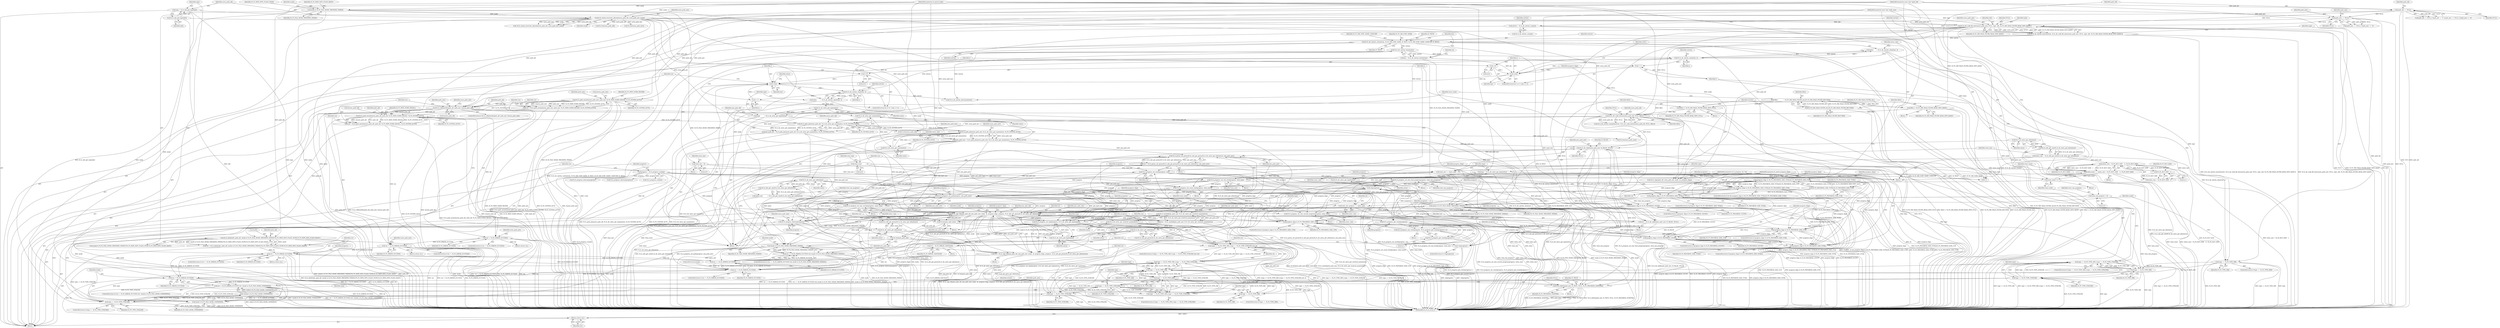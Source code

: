 digraph "0_mstdlib_db124b8f607dd0a40a9aef2d4d468fad433522a7_0@API" {
"1000475" [label="(Call,M_fs_dir_mkdir(join_path_new, M_FALSE, NULL))"];
"1000448" [label="(Call,M_fs_progress_set_path(progress, join_path_new))"];
"1000393" [label="(Call,M_fs_progress_set_size_total(progress, total_size))"];
"1000232" [label="(Call,progress = M_fs_progress_create())"];
"1000359" [label="(Call,total_size += entry_size)"];
"1000354" [label="(Call,entry_size  = M_fs_info_get_size(M_fs_dir_entry_get_info(entry)))"];
"1000356" [label="(Call,M_fs_info_get_size(M_fs_dir_entry_get_info(entry)))"];
"1000357" [label="(Call,M_fs_dir_entry_get_info(entry))"];
"1000349" [label="(Call,entry       = M_fs_dir_entries_at(entries, i))"];
"1000351" [label="(Call,M_fs_dir_entries_at(entries, i))"];
"1000331" [label="(Call,M_fs_dir_entries_len(entries))"];
"1000323" [label="(Call,M_fs_dir_entries_sort(entries, M_FS_DIR_SORT_ISDIR, M_TRUE, M_FS_DIR_SORT_NAME_CASECMP, M_TRUE))"];
"1000282" [label="(Call,M_fs_dir_entries_insert(entries, M_fs_dir_walk_fill_entry(norm_path_new, NULL, type, info, M_FS_DIR_WALK_FILTER_READ_INFO_BASIC)))"];
"1000279" [label="(Call,entries = M_fs_dir_entries_create())"];
"1000284" [label="(Call,M_fs_dir_walk_fill_entry(norm_path_new, NULL, type, info, M_FS_DIR_WALK_FILTER_READ_INFO_BASIC))"];
"1000266" [label="(Call,M_fs_check_overwrite_allowed(norm_path_old, norm_path_new, mode))"];
"1000242" [label="(Call,mode & M_FS_FILE_MODE_PRESERVE_PERMS)"];
"1000116" [label="(MethodParameterIn,M_uint32 mode)"];
"1000156" [label="(Call,path_old == NULL)"];
"1000114" [label="(MethodParameterIn,const char *path_old)"];
"1000165" [label="(Call,path_new == NULL)"];
"1000115" [label="(MethodParameterIn,const char *path_new)"];
"1000260" [label="(Call,type = M_fs_info_get_type(info))"];
"1000262" [label="(Call,M_fs_info_get_type(info))"];
"1000343" [label="(Call,i<len)"];
"1000346" [label="(Call,i++)"];
"1000340" [label="(Call,i=0)"];
"1000329" [label="(Call,len = M_fs_dir_entries_len(entries))"];
"1000336" [label="(Call,total_size = 0)"];
"1000401" [label="(Call,M_fs_progress_set_count_total(progress, total_count))"];
"1000379" [label="(Call,total_count += (entry_size + M_FS_BUF_SIZE - 1) / M_FS_BUF_SIZE)"];
"1000381" [label="(Call,(entry_size + M_FS_BUF_SIZE - 1) / M_FS_BUF_SIZE)"];
"1000384" [label="(Call,M_FS_BUF_SIZE - 1)"];
"1000375" [label="(Call,total_count++)"];
"1000141" [label="(Call,total_count         = 0)"];
"1000511" [label="(Call,M_fs_copy_file(join_path_old, join_path_new, mode, cb, progress_flags, progress, M_fs_info_get_perms(M_fs_dir_entry_get_info(entry))))"];
"1000423" [label="(Call,join_path_old = M_fs_path_join(norm_path_old, M_fs_dir_entry_get_name(entry), M_FS_SYSTEM_AUTO))"];
"1000425" [label="(Call,M_fs_path_join(norm_path_old, M_fs_dir_entry_get_name(entry), M_FS_SYSTEM_AUTO))"];
"1000319" [label="(Call,M_fs_dir_walk_entries(norm_path_old, NULL, filter))"];
"1000300" [label="(Call,filter |= M_FS_DIR_WALK_FILTER_READ_INFO_FULL)"];
"1000132" [label="(Call,filter              = M_FS_DIR_WALK_FILTER_ALL|M_FS_DIR_WALK_FILTER_RECURSE)"];
"1000134" [label="(Call,M_FS_DIR_WALK_FILTER_ALL|M_FS_DIR_WALK_FILTER_RECURSE)"];
"1000313" [label="(Call,filter |= M_FS_DIR_WALK_FILTER_READ_INFO_BASIC)"];
"1000427" [label="(Call,M_fs_dir_entry_get_name(entry))"];
"1000421" [label="(Call,M_fs_dir_entry_get_type(entry))"];
"1000414" [label="(Call,entry         = M_fs_dir_entries_at(entries, i))"];
"1000416" [label="(Call,M_fs_dir_entries_at(entries, i))"];
"1000408" [label="(Call,i<len)"];
"1000411" [label="(Call,i++)"];
"1000405" [label="(Call,i=0)"];
"1000432" [label="(Call,M_fs_path_join(norm_path_new, M_fs_dir_entry_get_name(entry), M_FS_SYSTEM_AUTO))"];
"1000434" [label="(Call,M_fs_dir_entry_get_name(entry))"];
"1000215" [label="(Call,M_fs_path_norm(&norm_path_old, path_old, M_FS_PATH_NORM_RESALL, M_FS_SYSTEM_AUTO))"];
"1000193" [label="(Call,M_fs_isfileintodir(path_old, path_new, &norm_path_old))"];
"1000177" [label="(Call,M_fs_path_norm(&norm_path_new, path_new, M_FS_PATH_NORM_RESDIR, M_FS_SYSTEM_AUTO))"];
"1000430" [label="(Call,join_path_new = M_fs_path_join(norm_path_new, M_fs_dir_entry_get_name(entry), M_FS_SYSTEM_AUTO))"];
"1000496" [label="(Call,mode & M_FS_FILE_MODE_PRESERVE_PERMS)"];
"1000296" [label="(Call,mode & M_FS_FILE_MODE_PRESERVE_PERMS)"];
"1000305" [label="(Call,cb && progress_flags & (M_FS_PROGRESS_SIZE_TOTAL|M_FS_PROGRESS_SIZE_CUR))"];
"1000117" [label="(MethodParameterIn,M_fs_progress_cb_t cb)"];
"1000307" [label="(Call,progress_flags & (M_FS_PROGRESS_SIZE_TOTAL|M_FS_PROGRESS_SIZE_CUR))"];
"1000118" [label="(MethodParameterIn,M_uint32 progress_flags)"];
"1000309" [label="(Call,M_FS_PROGRESS_SIZE_TOTAL|M_FS_PROGRESS_SIZE_CUR)"];
"1000526" [label="(Call,(type == M_FS_TYPE_DIR || type == M_FS_TYPE_SYMLINK) && cb)"];
"1000527" [label="(Call,type == M_FS_TYPE_DIR || type == M_FS_TYPE_SYMLINK)"];
"1000528" [label="(Call,type == M_FS_TYPE_DIR)"];
"1000464" [label="(Call,type == M_FS_TYPE_SYMLINK)"];
"1000461" [label="(Call,type == M_FS_TYPE_DIR)"];
"1000419" [label="(Call,type          = M_fs_dir_entry_get_type(entry))"];
"1000368" [label="(Call,type == M_FS_TYPE_DIR)"];
"1000362" [label="(Call,type = M_fs_dir_entry_get_type(entry))"];
"1000364" [label="(Call,M_fs_dir_entry_get_type(entry))"];
"1000291" [label="(Call,type == M_FS_TYPE_DIR)"];
"1000531" [label="(Call,type == M_FS_TYPE_SYMLINK)"];
"1000481" [label="(Call,type == M_FS_TYPE_SYMLINK)"];
"1000469" [label="(Call,type == M_FS_TYPE_DIR)"];
"1000371" [label="(Call,type == M_FS_TYPE_SYMLINK)"];
"1000460" [label="(Call,type == M_FS_TYPE_DIR || type == M_FS_TYPE_SYMLINK)"];
"1000367" [label="(Call,type == M_FS_TYPE_DIR || type == M_FS_TYPE_SYMLINK)"];
"1000397" [label="(Call,progress_flags & M_FS_PROGRESS_COUNT)"];
"1000389" [label="(Call,progress_flags & M_FS_PROGRESS_SIZE_TOTAL)"];
"1000452" [label="(Call,progress_flags & M_FS_PROGRESS_SIZE_CUR)"];
"1000560" [label="(Call,progress_flags & M_FS_PROGRESS_COUNT)"];
"1000552" [label="(Call,progress_flags & M_FS_PROGRESS_SIZE_CUR)"];
"1000544" [label="(Call,progress_flags & M_FS_PROGRESS_SIZE_TOTAL)"];
"1000572" [label="(Call,cb(progress))"];
"1000556" [label="(Call,M_fs_progress_set_size_current_progress(progress, entry_size))"];
"1000548" [label="(Call,M_fs_progress_set_size_total_progess(progress, total_size_progress))"];
"1000540" [label="(Call,M_fs_progress_set_result(progress, res))"];
"1000536" [label="(Call,M_fs_progress_set_type(progress, M_fs_dir_entry_get_type(entry)))"];
"1000456" [label="(Call,M_fs_progress_set_size_current(progress, entry_size))"];
"1000437" [label="(Call,entry_size           = M_fs_info_get_size(M_fs_dir_entry_get_info(entry)))"];
"1000439" [label="(Call,M_fs_info_get_size(M_fs_dir_entry_get_info(entry)))"];
"1000440" [label="(Call,M_fs_dir_entry_get_info(entry))"];
"1000538" [label="(Call,M_fs_dir_entry_get_type(entry))"];
"1000519" [label="(Call,M_fs_dir_entry_get_info(entry))"];
"1000504" [label="(Call,M_fs_dir_entry_get_info(entry))"];
"1000489" [label="(Call,M_fs_dir_entry_get_resolved_name(entry))"];
"1000493" [label="(Call,res == M_FS_ERROR_SUCCESS)"];
"1000485" [label="(Call,res = M_fs_symlink(join_path_new, M_fs_dir_entry_get_resolved_name(entry)))"];
"1000487" [label="(Call,M_fs_symlink(join_path_new, M_fs_dir_entry_get_resolved_name(entry)))"];
"1000579" [label="(Call,res != M_FS_ERROR_SUCCESS)"];
"1000575" [label="(Call,res = M_FS_ERROR_CANCELED)"];
"1000509" [label="(Call,res = M_fs_copy_file(join_path_old, join_path_new, mode, cb, progress_flags, progress, M_fs_info_get_perms(M_fs_dir_entry_get_info(entry))))"];
"1000500" [label="(Call,res = M_fs_perms_set_perms(M_fs_info_get_perms(M_fs_dir_entry_get_info(entry)), join_path_new))"];
"1000502" [label="(Call,M_fs_perms_set_perms(M_fs_info_get_perms(M_fs_dir_entry_get_info(entry)), join_path_new))"];
"1000503" [label="(Call,M_fs_info_get_perms(M_fs_dir_entry_get_info(entry)))"];
"1000475" [label="(Call,M_fs_dir_mkdir(join_path_new, M_FALSE, NULL))"];
"1000248" [label="(Call,res != M_FS_ERROR_SUCCESS)"];
"1000235" [label="(Call,res = M_fs_info(&info, path_old, (mode & M_FS_FILE_MODE_PRESERVE_PERMS)?M_FS_PATH_INFO_FLAGS_NONE:M_FS_PATH_INFO_FLAGS_BASIC))"];
"1000237" [label="(Call,M_fs_info(&info, path_old, (mode & M_FS_FILE_MODE_PRESERVE_PERMS)?M_FS_PATH_INFO_FLAGS_NONE:M_FS_PATH_INFO_FLAGS_BASIC))"];
"1000222" [label="(Call,res != M_FS_ERROR_SUCCESS)"];
"1000213" [label="(Call,res = M_fs_path_norm(&norm_path_old, path_old, M_FS_PATH_NORM_RESALL, M_FS_SYSTEM_AUTO))"];
"1000184" [label="(Call,res != M_FS_ERROR_SUCCESS)"];
"1000175" [label="(Call,res = M_fs_path_norm(&norm_path_new, path_new, M_FS_PATH_NORM_RESDIR, M_FS_SYSTEM_AUTO))"];
"1000473" [label="(Call,res = M_fs_dir_mkdir(join_path_new, M_FALSE, NULL))"];
"1000442" [label="(Call,total_size_progress += entry_size)"];
"1000149" [label="(Call,total_size_progress = 0)"];
"1000564" [label="(Call,M_fs_progress_set_count(progress, M_fs_progress_get_count(progress)+1))"];
"1000567" [label="(Call,M_fs_progress_get_count(progress))"];
"1000518" [label="(Call,M_fs_info_get_perms(M_fs_dir_entry_get_info(entry)))"];
"1000492" [label="(Call,res == M_FS_ERROR_SUCCESS && (mode & M_FS_FILE_MODE_PRESERVE_PERMS))"];
"1000590" [label="(Call,mode & M_FS_FILE_MODE_OVERWRITE)"];
"1000589" [label="(Call,!(mode & M_FS_FILE_MODE_OVERWRITE))"];
"1000585" [label="(Call,res != M_FS_ERROR_SUCCESS && !(mode & M_FS_FILE_MODE_OVERWRITE))"];
"1000586" [label="(Call,res != M_FS_ERROR_SUCCESS)"];
"1000607" [label="(Return,return res;)"];
"1000521" [label="(Call,M_free(join_path_old))"];
"1000523" [label="(Call,M_free(join_path_new))"];
"1000601" [label="(Call,M_fs_progress_destroy(progress))"];
"1000594" [label="(Call,M_fs_delete(path_new, M_TRUE, NULL, M_FS_PROGRESS_NOEXTRA))"];
"1000571" [label="(Call,!cb(progress))"];
"1000566" [label="(Call,M_fs_progress_get_count(progress)+1)"];
"1000598" [label="(Identifier,M_FS_PROGRESS_NOEXTRA)"];
"1000245" [label="(Identifier,M_FS_PATH_INFO_FLAGS_NONE)"];
"1000371" [label="(Call,type == M_FS_TYPE_SYMLINK)"];
"1000484" [label="(Block,)"];
"1000320" [label="(Identifier,norm_path_old)"];
"1000448" [label="(Call,M_fs_progress_set_path(progress, join_path_new))"];
"1000280" [label="(Identifier,entries)"];
"1000176" [label="(Identifier,res)"];
"1000406" [label="(Identifier,i)"];
"1000490" [label="(Identifier,entry)"];
"1000542" [label="(Identifier,res)"];
"1000577" [label="(Identifier,M_FS_ERROR_CANCELED)"];
"1000473" [label="(Call,res = M_fs_dir_mkdir(join_path_new, M_FALSE, NULL))"];
"1000514" [label="(Identifier,mode)"];
"1000196" [label="(Call,&norm_path_old)"];
"1000391" [label="(Identifier,M_FS_PROGRESS_SIZE_TOTAL)"];
"1000469" [label="(Call,type == M_FS_TYPE_DIR)"];
"1000222" [label="(Call,res != M_FS_ERROR_SUCCESS)"];
"1000183" [label="(ControlStructure,if (res != M_FS_ERROR_SUCCESS))"];
"1000508" [label="(Block,)"];
"1000436" [label="(Identifier,M_FS_SYSTEM_AUTO)"];
"1000306" [label="(Identifier,cb)"];
"1000493" [label="(Call,res == M_FS_ERROR_SUCCESS)"];
"1000300" [label="(Call,filter |= M_FS_DIR_WALK_FILTER_READ_INFO_FULL)"];
"1000382" [label="(Call,entry_size + M_FS_BUF_SIZE - 1)"];
"1000340" [label="(Call,i=0)"];
"1000541" [label="(Identifier,progress)"];
"1000535" [label="(Block,)"];
"1000283" [label="(Identifier,entries)"];
"1000456" [label="(Call,M_fs_progress_set_size_current(progress, entry_size))"];
"1000367" [label="(Call,type == M_FS_TYPE_DIR || type == M_FS_TYPE_SYMLINK)"];
"1000574" [label="(Block,)"];
"1000364" [label="(Call,M_fs_dir_entry_get_type(entry))"];
"1000329" [label="(Call,len = M_fs_dir_entries_len(entries))"];
"1000167" [label="(Identifier,NULL)"];
"1000464" [label="(Call,type == M_FS_TYPE_SYMLINK)"];
"1000318" [label="(Identifier,entries)"];
"1000363" [label="(Identifier,type)"];
"1000572" [label="(Call,cb(progress))"];
"1000432" [label="(Call,M_fs_path_join(norm_path_new, M_fs_dir_entry_get_name(entry), M_FS_SYSTEM_AUTO))"];
"1000164" [label="(Call,path_new == NULL || *path_new == '\0')"];
"1000411" [label="(Call,i++)"];
"1000190" [label="(Return,return res;)"];
"1000375" [label="(Call,total_count++)"];
"1000221" [label="(ControlStructure,if (res != M_FS_ERROR_SUCCESS))"];
"1000421" [label="(Call,M_fs_dir_entry_get_type(entry))"];
"1000387" [label="(Identifier,M_FS_BUF_SIZE)"];
"1000354" [label="(Call,entry_size  = M_fs_info_get_size(M_fs_dir_entry_get_info(entry)))"];
"1000370" [label="(Identifier,M_FS_TYPE_DIR)"];
"1000302" [label="(Identifier,M_FS_DIR_WALK_FILTER_READ_INFO_FULL)"];
"1000115" [label="(MethodParameterIn,const char *path_new)"];
"1000424" [label="(Identifier,join_path_old)"];
"1000450" [label="(Identifier,join_path_new)"];
"1000458" [label="(Identifier,entry_size)"];
"1000472" [label="(Block,)"];
"1000443" [label="(Identifier,total_size_progress)"];
"1000583" [label="(ControlStructure,break;)"];
"1000429" [label="(Identifier,M_FS_SYSTEM_AUTO)"];
"1000195" [label="(Identifier,path_new)"];
"1000218" [label="(Identifier,path_old)"];
"1000325" [label="(Identifier,M_FS_DIR_SORT_ISDIR)"];
"1000453" [label="(Identifier,progress_flags)"];
"1000180" [label="(Identifier,path_new)"];
"1000431" [label="(Identifier,join_path_new)"];
"1000253" [label="(Identifier,progress)"];
"1000446" [label="(Identifier,cb)"];
"1000460" [label="(Call,type == M_FS_TYPE_DIR || type == M_FS_TYPE_SYMLINK)"];
"1000578" [label="(ControlStructure,if (res != M_FS_ERROR_SUCCESS))"];
"1000543" [label="(ControlStructure,if (progress_flags & M_FS_PROGRESS_SIZE_TOTAL))"];
"1000265" [label="(Call,!M_fs_check_overwrite_allowed(norm_path_old, norm_path_new, mode))"];
"1000433" [label="(Identifier,norm_path_new)"];
"1000175" [label="(Call,res = M_fs_path_norm(&norm_path_new, path_new, M_FS_PATH_NORM_RESDIR, M_FS_SYSTEM_AUTO))"];
"1000517" [label="(Identifier,progress)"];
"1000506" [label="(Identifier,join_path_new)"];
"1000516" [label="(Identifier,progress_flags)"];
"1000511" [label="(Call,M_fs_copy_file(join_path_old, join_path_new, mode, cb, progress_flags, progress, M_fs_info_get_perms(M_fs_dir_entry_get_info(entry))))"];
"1000571" [label="(Call,!cb(progress))"];
"1000258" [label="(Return,return res;)"];
"1000593" [label="(Block,)"];
"1000305" [label="(Call,cb && progress_flags & (M_FS_PROGRESS_SIZE_TOTAL|M_FS_PROGRESS_SIZE_CUR))"];
"1000404" [label="(ControlStructure,for (i=0; i<len; i++))"];
"1000178" [label="(Call,&norm_path_new)"];
"1000241" [label="(Call,(mode & M_FS_FILE_MODE_PRESERVE_PERMS)?M_FS_PATH_INFO_FLAGS_NONE:M_FS_PATH_INFO_FLAGS_BASIC)"];
"1000114" [label="(MethodParameterIn,const char *path_old)"];
"1000238" [label="(Call,&info)"];
"1000347" [label="(Identifier,i)"];
"1000573" [label="(Identifier,progress)"];
"1000400" [label="(Block,)"];
"1000321" [label="(Identifier,NULL)"];
"1000319" [label="(Call,M_fs_dir_walk_entries(norm_path_old, NULL, filter))"];
"1000561" [label="(Identifier,progress_flags)"];
"1000505" [label="(Identifier,entry)"];
"1000521" [label="(Call,M_free(join_path_old))"];
"1000362" [label="(Call,type = M_fs_dir_entry_get_type(entry))"];
"1000420" [label="(Identifier,type)"];
"1000405" [label="(Call,i=0)"];
"1000135" [label="(Identifier,M_FS_DIR_WALK_FILTER_ALL)"];
"1000422" [label="(Identifier,entry)"];
"1000393" [label="(Call,M_fs_progress_set_size_total(progress, total_size))"];
"1000250" [label="(Identifier,M_FS_ERROR_SUCCESS)"];
"1000498" [label="(Identifier,M_FS_FILE_MODE_PRESERVE_PERMS)"];
"1000360" [label="(Identifier,total_size)"];
"1000266" [label="(Call,M_fs_check_overwrite_allowed(norm_path_old, norm_path_new, mode))"];
"1000394" [label="(Identifier,progress)"];
"1000529" [label="(Identifier,type)"];
"1000143" [label="(Literal,0)"];
"1000605" [label="(Call,M_free(norm_path_old))"];
"1000550" [label="(Identifier,total_size_progress)"];
"1000134" [label="(Call,M_FS_DIR_WALK_FILTER_ALL|M_FS_DIR_WALK_FILTER_RECURSE)"];
"1000390" [label="(Identifier,progress_flags)"];
"1000440" [label="(Call,M_fs_dir_entry_get_info(entry))"];
"1000504" [label="(Call,M_fs_dir_entry_get_info(entry))"];
"1000312" [label="(Block,)"];
"1000344" [label="(Identifier,i)"];
"1000512" [label="(Identifier,join_path_old)"];
"1000591" [label="(Identifier,mode)"];
"1000549" [label="(Identifier,progress)"];
"1000434" [label="(Call,M_fs_dir_entry_get_name(entry))"];
"1000118" [label="(MethodParameterIn,M_uint32 progress_flags)"];
"1000449" [label="(Identifier,progress)"];
"1000515" [label="(Identifier,cb)"];
"1000293" [label="(Identifier,M_FS_TYPE_DIR)"];
"1000570" [label="(ControlStructure,if (!cb(progress)))"];
"1000185" [label="(Identifier,res)"];
"1000374" [label="(Block,)"];
"1000430" [label="(Call,join_path_new = M_fs_path_join(norm_path_new, M_fs_dir_entry_get_name(entry), M_FS_SYSTEM_AUTO))"];
"1000288" [label="(Identifier,info)"];
"1000599" [label="(Call,M_fs_dir_entries_destroy(entries))"];
"1000177" [label="(Call,M_fs_path_norm(&norm_path_new, path_new, M_FS_PATH_NORM_RESDIR, M_FS_SYSTEM_AUTO))"];
"1000328" [label="(Identifier,M_TRUE)"];
"1000286" [label="(Identifier,NULL)"];
"1000555" [label="(Block,)"];
"1000236" [label="(Identifier,res)"];
"1000309" [label="(Call,M_FS_PROGRESS_SIZE_TOTAL|M_FS_PROGRESS_SIZE_CUR)"];
"1000530" [label="(Identifier,M_FS_TYPE_DIR)"];
"1000417" [label="(Identifier,entries)"];
"1000510" [label="(Identifier,res)"];
"1000323" [label="(Call,M_fs_dir_entries_sort(entries, M_FS_DIR_SORT_ISDIR, M_TRUE, M_FS_DIR_SORT_NAME_CASECMP, M_TRUE))"];
"1000427" [label="(Call,M_fs_dir_entry_get_name(entry))"];
"1000503" [label="(Call,M_fs_info_get_perms(M_fs_dir_entry_get_info(entry)))"];
"1000307" [label="(Call,progress_flags & (M_FS_PROGRESS_SIZE_TOTAL|M_FS_PROGRESS_SIZE_CUR))"];
"1000141" [label="(Call,total_count         = 0)"];
"1000399" [label="(Identifier,M_FS_PROGRESS_COUNT)"];
"1000597" [label="(Identifier,NULL)"];
"1000151" [label="(Literal,0)"];
"1000526" [label="(Call,(type == M_FS_TYPE_DIR || type == M_FS_TYPE_SYMLINK) && cb)"];
"1000332" [label="(Identifier,entries)"];
"1000117" [label="(MethodParameterIn,M_fs_progress_cb_t cb)"];
"1000451" [label="(ControlStructure,if (progress_flags & M_FS_PROGRESS_SIZE_CUR))"];
"1000240" [label="(Identifier,path_old)"];
"1000324" [label="(Identifier,entries)"];
"1000157" [label="(Identifier,path_old)"];
"1000224" [label="(Identifier,M_FS_ERROR_SUCCESS)"];
"1000563" [label="(Block,)"];
"1000457" [label="(Identifier,progress)"];
"1000295" [label="(ControlStructure,if (mode & M_FS_FILE_MODE_PRESERVE_PERMS))"];
"1000494" [label="(Identifier,res)"];
"1000158" [label="(Identifier,NULL)"];
"1000215" [label="(Call,M_fs_path_norm(&norm_path_old, path_old, M_FS_PATH_NORM_RESALL, M_FS_SYSTEM_AUTO))"];
"1000481" [label="(Call,type == M_FS_TYPE_SYMLINK)"];
"1000558" [label="(Identifier,entry_size)"];
"1000296" [label="(Call,mode & M_FS_FILE_MODE_PRESERVE_PERMS)"];
"1000480" [label="(ControlStructure,if (type == M_FS_TYPE_SYMLINK))"];
"1000310" [label="(Identifier,M_FS_PROGRESS_SIZE_TOTAL)"];
"1000466" [label="(Identifier,M_FS_TYPE_SYMLINK)"];
"1000519" [label="(Call,M_fs_dir_entry_get_info(entry))"];
"1000581" [label="(Identifier,M_FS_ERROR_SUCCESS)"];
"1000586" [label="(Call,res != M_FS_ERROR_SUCCESS)"];
"1000388" [label="(ControlStructure,if (progress_flags & M_FS_PROGRESS_SIZE_TOTAL))"];
"1000459" [label="(ControlStructure,if (type == M_FS_TYPE_DIR || type == M_FS_TYPE_SYMLINK))"];
"1000601" [label="(Call,M_fs_progress_destroy(progress))"];
"1000146" [label="(Identifier,total_size)"];
"1000539" [label="(Identifier,entry)"];
"1000607" [label="(Return,return res;)"];
"1000331" [label="(Call,M_fs_dir_entries_len(entries))"];
"1000326" [label="(Identifier,M_TRUE)"];
"1000554" [label="(Identifier,M_FS_PROGRESS_SIZE_CUR)"];
"1000415" [label="(Identifier,entry)"];
"1000562" [label="(Identifier,M_FS_PROGRESS_COUNT)"];
"1000271" [label="(Call,M_fs_progress_destroy(progress))"];
"1000552" [label="(Call,progress_flags & M_FS_PROGRESS_SIZE_CUR)"];
"1000465" [label="(Identifier,type)"];
"1000500" [label="(Call,res = M_fs_perms_set_perms(M_fs_info_get_perms(M_fs_dir_entry_get_info(entry)), join_path_new))"];
"1000447" [label="(Block,)"];
"1000602" [label="(Identifier,progress)"];
"1000502" [label="(Call,M_fs_perms_set_perms(M_fs_info_get_perms(M_fs_dir_entry_get_info(entry)), join_path_new))"];
"1000262" [label="(Call,M_fs_info_get_type(info))"];
"1000289" [label="(Identifier,M_FS_DIR_WALK_FILTER_READ_INFO_BASIC)"];
"1000372" [label="(Identifier,type)"];
"1000341" [label="(Identifier,i)"];
"1000462" [label="(Identifier,type)"];
"1000301" [label="(Identifier,filter)"];
"1000428" [label="(Identifier,entry)"];
"1000408" [label="(Call,i<len)"];
"1000335" [label="(Block,)"];
"1000355" [label="(Identifier,entry_size)"];
"1000193" [label="(Call,M_fs_isfileintodir(path_old, path_new, &norm_path_old))"];
"1000252" [label="(Call,M_fs_progress_destroy(progress))"];
"1000336" [label="(Call,total_size = 0)"];
"1000441" [label="(Identifier,entry)"];
"1000368" [label="(Call,type == M_FS_TYPE_DIR)"];
"1000219" [label="(Identifier,M_FS_PATH_NORM_RESALL)"];
"1000263" [label="(Identifier,info)"];
"1000150" [label="(Identifier,total_size_progress)"];
"1000357" [label="(Call,M_fs_dir_entry_get_info(entry))"];
"1000249" [label="(Identifier,res)"];
"1000478" [label="(Identifier,NULL)"];
"1000546" [label="(Identifier,M_FS_PROGRESS_SIZE_TOTAL)"];
"1000392" [label="(Block,)"];
"1000378" [label="(Block,)"];
"1000538" [label="(Call,M_fs_dir_entry_get_type(entry))"];
"1000232" [label="(Call,progress = M_fs_progress_create())"];
"1000297" [label="(Identifier,mode)"];
"1000281" [label="(Call,M_fs_dir_entries_create())"];
"1000471" [label="(Identifier,M_FS_TYPE_DIR)"];
"1000398" [label="(Identifier,progress_flags)"];
"1000282" [label="(Call,M_fs_dir_entries_insert(entries, M_fs_dir_walk_fill_entry(norm_path_new, NULL, type, info, M_FS_DIR_WALK_FILTER_READ_INFO_BASIC)))"];
"1000576" [label="(Identifier,res)"];
"1000230" [label="(Return,return res;)"];
"1000419" [label="(Call,type          = M_fs_dir_entry_get_type(entry))"];
"1000426" [label="(Identifier,norm_path_old)"];
"1000366" [label="(ControlStructure,if (type == M_FS_TYPE_DIR || type == M_FS_TYPE_SYMLINK))"];
"1000349" [label="(Call,entry       = M_fs_dir_entries_at(entries, i))"];
"1000186" [label="(Identifier,M_FS_ERROR_SUCCESS)"];
"1000327" [label="(Identifier,M_FS_DIR_SORT_NAME_CASECMP)"];
"1000438" [label="(Identifier,entry_size)"];
"1000380" [label="(Identifier,total_count)"];
"1000495" [label="(Identifier,M_FS_ERROR_SUCCESS)"];
"1000594" [label="(Call,M_fs_delete(path_new, M_TRUE, NULL, M_FS_PROGRESS_NOEXTRA))"];
"1000361" [label="(Identifier,entry_size)"];
"1000580" [label="(Identifier,res)"];
"1000531" [label="(Call,type == M_FS_TYPE_SYMLINK)"];
"1000522" [label="(Identifier,join_path_old)"];
"1000166" [label="(Identifier,path_new)"];
"1000518" [label="(Call,M_fs_info_get_perms(M_fs_dir_entry_get_info(entry)))"];
"1000559" [label="(ControlStructure,if (progress_flags & M_FS_PROGRESS_COUNT))"];
"1000373" [label="(Identifier,M_FS_TYPE_SYMLINK)"];
"1000261" [label="(Identifier,type)"];
"1000243" [label="(Identifier,mode)"];
"1000528" [label="(Call,type == M_FS_TYPE_DIR)"];
"1000532" [label="(Identifier,type)"];
"1000142" [label="(Identifier,total_count)"];
"1000132" [label="(Call,filter              = M_FS_DIR_WALK_FILTER_ALL|M_FS_DIR_WALK_FILTER_RECURSE)"];
"1000376" [label="(Identifier,total_count)"];
"1000203" [label="(Call,M_fs_copy(path_old, norm_path_old, mode, cb, progress_flags))"];
"1000339" [label="(ControlStructure,for (i=0; i<len; i++))"];
"1000536" [label="(Call,M_fs_progress_set_type(progress, M_fs_dir_entry_get_type(entry)))"];
"1000418" [label="(Identifier,i)"];
"1000468" [label="(ControlStructure,if (type == M_FS_TYPE_DIR))"];
"1000412" [label="(Identifier,i)"];
"1000149" [label="(Call,total_size_progress = 0)"];
"1000523" [label="(Call,M_free(join_path_new))"];
"1000260" [label="(Call,type = M_fs_info_get_type(info))"];
"1000184" [label="(Call,res != M_FS_ERROR_SUCCESS)"];
"1000381" [label="(Call,(entry_size + M_FS_BUF_SIZE - 1) / M_FS_BUF_SIZE)"];
"1000346" [label="(Call,i++)"];
"1000588" [label="(Identifier,M_FS_ERROR_SUCCESS)"];
"1000284" [label="(Call,M_fs_dir_walk_fill_entry(norm_path_new, NULL, type, info, M_FS_DIR_WALK_FILTER_READ_INFO_BASIC))"];
"1000313" [label="(Call,filter |= M_FS_DIR_WALK_FILTER_READ_INFO_BASIC)"];
"1000287" [label="(Identifier,type)"];
"1000488" [label="(Identifier,join_path_new)"];
"1000551" [label="(ControlStructure,if (progress_flags & M_FS_PROGRESS_SIZE_CUR))"];
"1000235" [label="(Call,res = M_fs_info(&info, path_old, (mode & M_FS_FILE_MODE_PRESERVE_PERMS)?M_FS_PATH_INFO_FLAGS_NONE:M_FS_PATH_INFO_FLAGS_BASIC))"];
"1000267" [label="(Identifier,norm_path_old)"];
"1000342" [label="(Literal,0)"];
"1000474" [label="(Identifier,res)"];
"1000268" [label="(Identifier,norm_path_new)"];
"1000119" [label="(Block,)"];
"1000470" [label="(Identifier,type)"];
"1000492" [label="(Call,res == M_FS_ERROR_SUCCESS && (mode & M_FS_FILE_MODE_PRESERVE_PERMS))"];
"1000352" [label="(Identifier,entries)"];
"1000311" [label="(Identifier,M_FS_PROGRESS_SIZE_CUR)"];
"1000609" [label="(MethodReturn,M_fs_error_t)"];
"1000279" [label="(Call,entries = M_fs_dir_entries_create())"];
"1000395" [label="(Identifier,total_size)"];
"1000565" [label="(Identifier,progress)"];
"1000136" [label="(Identifier,M_FS_DIR_WALK_FILTER_RECURSE)"];
"1000553" [label="(Identifier,progress_flags)"];
"1000181" [label="(Identifier,M_FS_PATH_NORM_RESDIR)"];
"1000314" [label="(Identifier,filter)"];
"1000545" [label="(Identifier,progress_flags)"];
"1000322" [label="(Identifier,filter)"];
"1000564" [label="(Call,M_fs_progress_set_count(progress, M_fs_progress_get_count(progress)+1))"];
"1000585" [label="(Call,res != M_FS_ERROR_SUCCESS && !(mode & M_FS_FILE_MODE_OVERWRITE))"];
"1000567" [label="(Call,M_fs_progress_get_count(progress))"];
"1000600" [label="(Identifier,entries)"];
"1000477" [label="(Identifier,M_FALSE)"];
"1000560" [label="(Call,progress_flags & M_FS_PROGRESS_COUNT)"];
"1000223" [label="(Identifier,res)"];
"1000409" [label="(Identifier,i)"];
"1000513" [label="(Identifier,join_path_new)"];
"1000509" [label="(Call,res = M_fs_copy_file(join_path_old, join_path_new, mode, cb, progress_flags, progress, M_fs_info_get_perms(M_fs_dir_entry_get_info(entry))))"];
"1000524" [label="(Identifier,join_path_new)"];
"1000476" [label="(Identifier,join_path_new)"];
"1000592" [label="(Identifier,M_FS_FILE_MODE_OVERWRITE)"];
"1000248" [label="(Call,res != M_FS_ERROR_SUCCESS)"];
"1000486" [label="(Identifier,res)"];
"1000491" [label="(ControlStructure,if (res == M_FS_ERROR_SUCCESS && (mode & M_FS_FILE_MODE_PRESERVE_PERMS)))"];
"1000397" [label="(Call,progress_flags & M_FS_PROGRESS_COUNT)"];
"1000269" [label="(Identifier,mode)"];
"1000386" [label="(Literal,1)"];
"1000162" [label="(Identifier,path_old)"];
"1000155" [label="(Call,path_old == NULL || *path_old == '\0' || path_new == NULL || *path_new == '\0')"];
"1000425" [label="(Call,M_fs_path_join(norm_path_old, M_fs_dir_entry_get_name(entry), M_FS_SYSTEM_AUTO))"];
"1000334" [label="(Identifier,cb)"];
"1000533" [label="(Identifier,M_FS_TYPE_SYMLINK)"];
"1000308" [label="(Identifier,progress_flags)"];
"1000548" [label="(Call,M_fs_progress_set_size_total_progess(progress, total_size_progress))"];
"1000379" [label="(Call,total_count += (entry_size + M_FS_BUF_SIZE - 1) / M_FS_BUF_SIZE)"];
"1000285" [label="(Identifier,norm_path_new)"];
"1000316" [label="(Call,M_fs_dir_entries_merge(&entries, M_fs_dir_walk_entries(norm_path_old, NULL, filter)))"];
"1000414" [label="(Call,entry         = M_fs_dir_entries_at(entries, i))"];
"1000353" [label="(Identifier,i)"];
"1000455" [label="(Block,)"];
"1000423" [label="(Call,join_path_old = M_fs_path_join(norm_path_old, M_fs_dir_entry_get_name(entry), M_FS_SYSTEM_AUTO))"];
"1000501" [label="(Identifier,res)"];
"1000156" [label="(Call,path_old == NULL)"];
"1000116" [label="(MethodParameterIn,M_uint32 mode)"];
"1000461" [label="(Call,type == M_FS_TYPE_DIR)"];
"1000384" [label="(Call,M_FS_BUF_SIZE - 1)"];
"1000604" [label="(Identifier,norm_path_new)"];
"1000482" [label="(Identifier,type)"];
"1000213" [label="(Call,res = M_fs_path_norm(&norm_path_old, path_old, M_FS_PATH_NORM_RESALL, M_FS_SYSTEM_AUTO))"];
"1000435" [label="(Identifier,entry)"];
"1000192" [label="(ControlStructure,if (M_fs_isfileintodir(path_old, path_new, &norm_path_old)))"];
"1000584" [label="(ControlStructure,if (res != M_FS_ERROR_SUCCESS && !(mode & M_FS_FILE_MODE_OVERWRITE)))"];
"1000291" [label="(Call,type == M_FS_TYPE_DIR)"];
"1000165" [label="(Call,path_new == NULL)"];
"1000292" [label="(Identifier,type)"];
"1000437" [label="(Call,entry_size           = M_fs_info_get_size(M_fs_dir_entry_get_info(entry)))"];
"1000275" [label="(Call,M_free(norm_path_old))"];
"1000407" [label="(Literal,0)"];
"1000439" [label="(Call,M_fs_info_get_size(M_fs_dir_entry_get_info(entry)))"];
"1000345" [label="(Identifier,len)"];
"1000304" [label="(ControlStructure,if (cb && progress_flags & (M_FS_PROGRESS_SIZE_TOTAL|M_FS_PROGRESS_SIZE_CUR)))"];
"1000527" [label="(Call,type == M_FS_TYPE_DIR || type == M_FS_TYPE_SYMLINK)"];
"1000396" [label="(ControlStructure,if (progress_flags & M_FS_PROGRESS_COUNT))"];
"1000410" [label="(Identifier,len)"];
"1000537" [label="(Identifier,progress)"];
"1000369" [label="(Identifier,type)"];
"1000587" [label="(Identifier,res)"];
"1000487" [label="(Call,M_fs_symlink(join_path_new, M_fs_dir_entry_get_resolved_name(entry)))"];
"1000485" [label="(Call,res = M_fs_symlink(join_path_new, M_fs_dir_entry_get_resolved_name(entry)))"];
"1000463" [label="(Identifier,M_FS_TYPE_DIR)"];
"1000534" [label="(Identifier,cb)"];
"1000356" [label="(Call,M_fs_info_get_size(M_fs_dir_entry_get_info(entry)))"];
"1000540" [label="(Call,M_fs_progress_set_result(progress, res))"];
"1000497" [label="(Identifier,mode)"];
"1000595" [label="(Identifier,path_new)"];
"1000603" [label="(Call,M_free(norm_path_new))"];
"1000454" [label="(Identifier,M_FS_PROGRESS_SIZE_CUR)"];
"1000475" [label="(Call,M_fs_dir_mkdir(join_path_new, M_FALSE, NULL))"];
"1000499" [label="(Block,)"];
"1000170" [label="(Identifier,path_new)"];
"1000299" [label="(Block,)"];
"1000290" [label="(ControlStructure,if (type == M_FS_TYPE_DIR))"];
"1000569" [label="(Literal,1)"];
"1000350" [label="(Identifier,entry)"];
"1000385" [label="(Identifier,M_FS_BUF_SIZE)"];
"1000182" [label="(Identifier,M_FS_SYSTEM_AUTO)"];
"1000359" [label="(Call,total_size += entry_size)"];
"1000233" [label="(Identifier,progress)"];
"1000568" [label="(Identifier,progress)"];
"1000343" [label="(Call,i<len)"];
"1000575" [label="(Call,res = M_FS_ERROR_CANCELED)"];
"1000452" [label="(Call,progress_flags & M_FS_PROGRESS_SIZE_CUR)"];
"1000557" [label="(Identifier,progress)"];
"1000566" [label="(Call,M_fs_progress_get_count(progress)+1)"];
"1000244" [label="(Identifier,M_FS_FILE_MODE_PRESERVE_PERMS)"];
"1000596" [label="(Identifier,M_TRUE)"];
"1000237" [label="(Call,M_fs_info(&info, path_old, (mode & M_FS_FILE_MODE_PRESERVE_PERMS)?M_FS_PATH_INFO_FLAGS_NONE:M_FS_PATH_INFO_FLAGS_BASIC))"];
"1000298" [label="(Identifier,M_FS_FILE_MODE_PRESERVE_PERMS)"];
"1000483" [label="(Identifier,M_FS_TYPE_SYMLINK)"];
"1000579" [label="(Call,res != M_FS_ERROR_SUCCESS)"];
"1000403" [label="(Identifier,total_count)"];
"1000401" [label="(Call,M_fs_progress_set_count_total(progress, total_count))"];
"1000589" [label="(Call,!(mode & M_FS_FILE_MODE_OVERWRITE))"];
"1000520" [label="(Identifier,entry)"];
"1000608" [label="(Identifier,res)"];
"1000413" [label="(Block,)"];
"1000315" [label="(Identifier,M_FS_DIR_WALK_FILTER_READ_INFO_BASIC)"];
"1000496" [label="(Call,mode & M_FS_FILE_MODE_PRESERVE_PERMS)"];
"1000189" [label="(Identifier,norm_path_new)"];
"1000247" [label="(ControlStructure,if (res != M_FS_ERROR_SUCCESS))"];
"1000358" [label="(Identifier,entry)"];
"1000200" [label="(Identifier,norm_path_new)"];
"1000330" [label="(Identifier,len)"];
"1000338" [label="(Literal,0)"];
"1000348" [label="(Block,)"];
"1000547" [label="(Block,)"];
"1000220" [label="(Identifier,M_FS_SYSTEM_AUTO)"];
"1000351" [label="(Call,M_fs_dir_entries_at(entries, i))"];
"1000234" [label="(Call,M_fs_progress_create())"];
"1000246" [label="(Identifier,M_FS_PATH_INFO_FLAGS_BASIC)"];
"1000273" [label="(Call,M_free(norm_path_new))"];
"1000590" [label="(Call,mode & M_FS_FILE_MODE_OVERWRITE)"];
"1000365" [label="(Identifier,entry)"];
"1000194" [label="(Identifier,path_old)"];
"1000416" [label="(Call,M_fs_dir_entries_at(entries, i))"];
"1000214" [label="(Identifier,res)"];
"1000216" [label="(Call,&norm_path_old)"];
"1000402" [label="(Identifier,progress)"];
"1000444" [label="(Identifier,entry_size)"];
"1000525" [label="(ControlStructure,if ((type == M_FS_TYPE_DIR || type == M_FS_TYPE_SYMLINK) && cb))"];
"1000242" [label="(Call,mode & M_FS_FILE_MODE_PRESERVE_PERMS)"];
"1000556" [label="(Call,M_fs_progress_set_size_current_progress(progress, entry_size))"];
"1000489" [label="(Call,M_fs_dir_entry_get_resolved_name(entry))"];
"1000133" [label="(Identifier,filter)"];
"1000389" [label="(Call,progress_flags & M_FS_PROGRESS_SIZE_TOTAL)"];
"1000544" [label="(Call,progress_flags & M_FS_PROGRESS_SIZE_TOTAL)"];
"1000227" [label="(Identifier,norm_path_new)"];
"1000337" [label="(Identifier,total_size)"];
"1000442" [label="(Call,total_size_progress += entry_size)"];
"1000475" -> "1000473"  [label="AST: "];
"1000475" -> "1000478"  [label="CFG: "];
"1000476" -> "1000475"  [label="AST: "];
"1000477" -> "1000475"  [label="AST: "];
"1000478" -> "1000475"  [label="AST: "];
"1000473" -> "1000475"  [label="CFG: "];
"1000475" -> "1000609"  [label="DDG: M_FALSE"];
"1000475" -> "1000609"  [label="DDG: NULL"];
"1000475" -> "1000473"  [label="DDG: join_path_new"];
"1000475" -> "1000473"  [label="DDG: M_FALSE"];
"1000475" -> "1000473"  [label="DDG: NULL"];
"1000448" -> "1000475"  [label="DDG: join_path_new"];
"1000430" -> "1000475"  [label="DDG: join_path_new"];
"1000284" -> "1000475"  [label="DDG: NULL"];
"1000319" -> "1000475"  [label="DDG: NULL"];
"1000475" -> "1000502"  [label="DDG: join_path_new"];
"1000475" -> "1000523"  [label="DDG: join_path_new"];
"1000475" -> "1000594"  [label="DDG: NULL"];
"1000448" -> "1000447"  [label="AST: "];
"1000448" -> "1000450"  [label="CFG: "];
"1000449" -> "1000448"  [label="AST: "];
"1000450" -> "1000448"  [label="AST: "];
"1000453" -> "1000448"  [label="CFG: "];
"1000448" -> "1000609"  [label="DDG: M_fs_progress_set_path(progress, join_path_new)"];
"1000393" -> "1000448"  [label="DDG: progress"];
"1000401" -> "1000448"  [label="DDG: progress"];
"1000511" -> "1000448"  [label="DDG: progress"];
"1000572" -> "1000448"  [label="DDG: progress"];
"1000456" -> "1000448"  [label="DDG: progress"];
"1000232" -> "1000448"  [label="DDG: progress"];
"1000430" -> "1000448"  [label="DDG: join_path_new"];
"1000448" -> "1000456"  [label="DDG: progress"];
"1000448" -> "1000487"  [label="DDG: join_path_new"];
"1000448" -> "1000502"  [label="DDG: join_path_new"];
"1000448" -> "1000511"  [label="DDG: join_path_new"];
"1000448" -> "1000511"  [label="DDG: progress"];
"1000448" -> "1000523"  [label="DDG: join_path_new"];
"1000448" -> "1000536"  [label="DDG: progress"];
"1000448" -> "1000601"  [label="DDG: progress"];
"1000393" -> "1000392"  [label="AST: "];
"1000393" -> "1000395"  [label="CFG: "];
"1000394" -> "1000393"  [label="AST: "];
"1000395" -> "1000393"  [label="AST: "];
"1000398" -> "1000393"  [label="CFG: "];
"1000393" -> "1000609"  [label="DDG: M_fs_progress_set_size_total(progress, total_size)"];
"1000393" -> "1000609"  [label="DDG: total_size"];
"1000232" -> "1000393"  [label="DDG: progress"];
"1000359" -> "1000393"  [label="DDG: total_size"];
"1000336" -> "1000393"  [label="DDG: total_size"];
"1000393" -> "1000401"  [label="DDG: progress"];
"1000393" -> "1000511"  [label="DDG: progress"];
"1000393" -> "1000536"  [label="DDG: progress"];
"1000393" -> "1000601"  [label="DDG: progress"];
"1000232" -> "1000119"  [label="AST: "];
"1000232" -> "1000234"  [label="CFG: "];
"1000233" -> "1000232"  [label="AST: "];
"1000234" -> "1000232"  [label="AST: "];
"1000236" -> "1000232"  [label="CFG: "];
"1000232" -> "1000609"  [label="DDG: M_fs_progress_create()"];
"1000232" -> "1000252"  [label="DDG: progress"];
"1000232" -> "1000271"  [label="DDG: progress"];
"1000232" -> "1000401"  [label="DDG: progress"];
"1000232" -> "1000511"  [label="DDG: progress"];
"1000232" -> "1000536"  [label="DDG: progress"];
"1000232" -> "1000601"  [label="DDG: progress"];
"1000359" -> "1000348"  [label="AST: "];
"1000359" -> "1000361"  [label="CFG: "];
"1000360" -> "1000359"  [label="AST: "];
"1000361" -> "1000359"  [label="AST: "];
"1000363" -> "1000359"  [label="CFG: "];
"1000359" -> "1000609"  [label="DDG: entry_size"];
"1000359" -> "1000609"  [label="DDG: total_size"];
"1000354" -> "1000359"  [label="DDG: entry_size"];
"1000336" -> "1000359"  [label="DDG: total_size"];
"1000354" -> "1000348"  [label="AST: "];
"1000354" -> "1000356"  [label="CFG: "];
"1000355" -> "1000354"  [label="AST: "];
"1000356" -> "1000354"  [label="AST: "];
"1000360" -> "1000354"  [label="CFG: "];
"1000354" -> "1000609"  [label="DDG: M_fs_info_get_size(M_fs_dir_entry_get_info(entry))"];
"1000356" -> "1000354"  [label="DDG: M_fs_dir_entry_get_info(entry)"];
"1000354" -> "1000381"  [label="DDG: entry_size"];
"1000354" -> "1000382"  [label="DDG: entry_size"];
"1000356" -> "1000357"  [label="CFG: "];
"1000357" -> "1000356"  [label="AST: "];
"1000356" -> "1000609"  [label="DDG: M_fs_dir_entry_get_info(entry)"];
"1000357" -> "1000356"  [label="DDG: entry"];
"1000357" -> "1000358"  [label="CFG: "];
"1000358" -> "1000357"  [label="AST: "];
"1000349" -> "1000357"  [label="DDG: entry"];
"1000357" -> "1000364"  [label="DDG: entry"];
"1000349" -> "1000348"  [label="AST: "];
"1000349" -> "1000351"  [label="CFG: "];
"1000350" -> "1000349"  [label="AST: "];
"1000351" -> "1000349"  [label="AST: "];
"1000355" -> "1000349"  [label="CFG: "];
"1000349" -> "1000609"  [label="DDG: M_fs_dir_entries_at(entries, i)"];
"1000351" -> "1000349"  [label="DDG: entries"];
"1000351" -> "1000349"  [label="DDG: i"];
"1000351" -> "1000353"  [label="CFG: "];
"1000352" -> "1000351"  [label="AST: "];
"1000353" -> "1000351"  [label="AST: "];
"1000351" -> "1000346"  [label="DDG: i"];
"1000331" -> "1000351"  [label="DDG: entries"];
"1000343" -> "1000351"  [label="DDG: i"];
"1000351" -> "1000416"  [label="DDG: entries"];
"1000351" -> "1000599"  [label="DDG: entries"];
"1000331" -> "1000329"  [label="AST: "];
"1000331" -> "1000332"  [label="CFG: "];
"1000332" -> "1000331"  [label="AST: "];
"1000329" -> "1000331"  [label="CFG: "];
"1000331" -> "1000329"  [label="DDG: entries"];
"1000323" -> "1000331"  [label="DDG: entries"];
"1000331" -> "1000416"  [label="DDG: entries"];
"1000331" -> "1000599"  [label="DDG: entries"];
"1000323" -> "1000119"  [label="AST: "];
"1000323" -> "1000328"  [label="CFG: "];
"1000324" -> "1000323"  [label="AST: "];
"1000325" -> "1000323"  [label="AST: "];
"1000326" -> "1000323"  [label="AST: "];
"1000327" -> "1000323"  [label="AST: "];
"1000328" -> "1000323"  [label="AST: "];
"1000330" -> "1000323"  [label="CFG: "];
"1000323" -> "1000609"  [label="DDG: M_TRUE"];
"1000323" -> "1000609"  [label="DDG: M_FS_DIR_SORT_ISDIR"];
"1000323" -> "1000609"  [label="DDG: M_fs_dir_entries_sort(entries, M_FS_DIR_SORT_ISDIR, M_TRUE, M_FS_DIR_SORT_NAME_CASECMP, M_TRUE)"];
"1000323" -> "1000609"  [label="DDG: M_FS_DIR_SORT_NAME_CASECMP"];
"1000282" -> "1000323"  [label="DDG: entries"];
"1000323" -> "1000594"  [label="DDG: M_TRUE"];
"1000282" -> "1000119"  [label="AST: "];
"1000282" -> "1000284"  [label="CFG: "];
"1000283" -> "1000282"  [label="AST: "];
"1000284" -> "1000282"  [label="AST: "];
"1000292" -> "1000282"  [label="CFG: "];
"1000282" -> "1000609"  [label="DDG: M_fs_dir_entries_insert(entries, M_fs_dir_walk_fill_entry(norm_path_new, NULL, type, info, M_FS_DIR_WALK_FILTER_READ_INFO_BASIC))"];
"1000282" -> "1000609"  [label="DDG: M_fs_dir_walk_fill_entry(norm_path_new, NULL, type, info, M_FS_DIR_WALK_FILTER_READ_INFO_BASIC)"];
"1000279" -> "1000282"  [label="DDG: entries"];
"1000284" -> "1000282"  [label="DDG: info"];
"1000284" -> "1000282"  [label="DDG: norm_path_new"];
"1000284" -> "1000282"  [label="DDG: NULL"];
"1000284" -> "1000282"  [label="DDG: type"];
"1000284" -> "1000282"  [label="DDG: M_FS_DIR_WALK_FILTER_READ_INFO_BASIC"];
"1000279" -> "1000119"  [label="AST: "];
"1000279" -> "1000281"  [label="CFG: "];
"1000280" -> "1000279"  [label="AST: "];
"1000281" -> "1000279"  [label="AST: "];
"1000283" -> "1000279"  [label="CFG: "];
"1000279" -> "1000609"  [label="DDG: M_fs_dir_entries_create()"];
"1000284" -> "1000289"  [label="CFG: "];
"1000285" -> "1000284"  [label="AST: "];
"1000286" -> "1000284"  [label="AST: "];
"1000287" -> "1000284"  [label="AST: "];
"1000288" -> "1000284"  [label="AST: "];
"1000289" -> "1000284"  [label="AST: "];
"1000284" -> "1000609"  [label="DDG: NULL"];
"1000284" -> "1000609"  [label="DDG: M_FS_DIR_WALK_FILTER_READ_INFO_BASIC"];
"1000284" -> "1000609"  [label="DDG: info"];
"1000266" -> "1000284"  [label="DDG: norm_path_new"];
"1000156" -> "1000284"  [label="DDG: NULL"];
"1000165" -> "1000284"  [label="DDG: NULL"];
"1000260" -> "1000284"  [label="DDG: type"];
"1000262" -> "1000284"  [label="DDG: info"];
"1000284" -> "1000291"  [label="DDG: type"];
"1000284" -> "1000313"  [label="DDG: M_FS_DIR_WALK_FILTER_READ_INFO_BASIC"];
"1000284" -> "1000319"  [label="DDG: NULL"];
"1000284" -> "1000432"  [label="DDG: norm_path_new"];
"1000284" -> "1000594"  [label="DDG: NULL"];
"1000284" -> "1000603"  [label="DDG: norm_path_new"];
"1000266" -> "1000265"  [label="AST: "];
"1000266" -> "1000269"  [label="CFG: "];
"1000267" -> "1000266"  [label="AST: "];
"1000268" -> "1000266"  [label="AST: "];
"1000269" -> "1000266"  [label="AST: "];
"1000265" -> "1000266"  [label="CFG: "];
"1000266" -> "1000609"  [label="DDG: mode"];
"1000266" -> "1000265"  [label="DDG: norm_path_old"];
"1000266" -> "1000265"  [label="DDG: norm_path_new"];
"1000266" -> "1000265"  [label="DDG: mode"];
"1000242" -> "1000266"  [label="DDG: mode"];
"1000116" -> "1000266"  [label="DDG: mode"];
"1000266" -> "1000273"  [label="DDG: norm_path_new"];
"1000266" -> "1000275"  [label="DDG: norm_path_old"];
"1000266" -> "1000296"  [label="DDG: mode"];
"1000266" -> "1000319"  [label="DDG: norm_path_old"];
"1000266" -> "1000425"  [label="DDG: norm_path_old"];
"1000266" -> "1000496"  [label="DDG: mode"];
"1000266" -> "1000511"  [label="DDG: mode"];
"1000266" -> "1000590"  [label="DDG: mode"];
"1000266" -> "1000605"  [label="DDG: norm_path_old"];
"1000242" -> "1000241"  [label="AST: "];
"1000242" -> "1000244"  [label="CFG: "];
"1000243" -> "1000242"  [label="AST: "];
"1000244" -> "1000242"  [label="AST: "];
"1000245" -> "1000242"  [label="CFG: "];
"1000246" -> "1000242"  [label="CFG: "];
"1000242" -> "1000609"  [label="DDG: M_FS_FILE_MODE_PRESERVE_PERMS"];
"1000242" -> "1000609"  [label="DDG: mode"];
"1000116" -> "1000242"  [label="DDG: mode"];
"1000242" -> "1000296"  [label="DDG: M_FS_FILE_MODE_PRESERVE_PERMS"];
"1000242" -> "1000496"  [label="DDG: M_FS_FILE_MODE_PRESERVE_PERMS"];
"1000116" -> "1000113"  [label="AST: "];
"1000116" -> "1000609"  [label="DDG: mode"];
"1000116" -> "1000203"  [label="DDG: mode"];
"1000116" -> "1000296"  [label="DDG: mode"];
"1000116" -> "1000496"  [label="DDG: mode"];
"1000116" -> "1000511"  [label="DDG: mode"];
"1000116" -> "1000590"  [label="DDG: mode"];
"1000156" -> "1000155"  [label="AST: "];
"1000156" -> "1000158"  [label="CFG: "];
"1000157" -> "1000156"  [label="AST: "];
"1000158" -> "1000156"  [label="AST: "];
"1000162" -> "1000156"  [label="CFG: "];
"1000155" -> "1000156"  [label="CFG: "];
"1000156" -> "1000609"  [label="DDG: path_old"];
"1000156" -> "1000609"  [label="DDG: NULL"];
"1000156" -> "1000155"  [label="DDG: path_old"];
"1000156" -> "1000155"  [label="DDG: NULL"];
"1000114" -> "1000156"  [label="DDG: path_old"];
"1000156" -> "1000165"  [label="DDG: NULL"];
"1000156" -> "1000193"  [label="DDG: path_old"];
"1000114" -> "1000113"  [label="AST: "];
"1000114" -> "1000609"  [label="DDG: path_old"];
"1000114" -> "1000193"  [label="DDG: path_old"];
"1000114" -> "1000203"  [label="DDG: path_old"];
"1000114" -> "1000215"  [label="DDG: path_old"];
"1000114" -> "1000237"  [label="DDG: path_old"];
"1000165" -> "1000164"  [label="AST: "];
"1000165" -> "1000167"  [label="CFG: "];
"1000166" -> "1000165"  [label="AST: "];
"1000167" -> "1000165"  [label="AST: "];
"1000170" -> "1000165"  [label="CFG: "];
"1000164" -> "1000165"  [label="CFG: "];
"1000165" -> "1000609"  [label="DDG: path_new"];
"1000165" -> "1000609"  [label="DDG: NULL"];
"1000165" -> "1000164"  [label="DDG: path_new"];
"1000165" -> "1000164"  [label="DDG: NULL"];
"1000115" -> "1000165"  [label="DDG: path_new"];
"1000165" -> "1000177"  [label="DDG: path_new"];
"1000115" -> "1000113"  [label="AST: "];
"1000115" -> "1000609"  [label="DDG: path_new"];
"1000115" -> "1000177"  [label="DDG: path_new"];
"1000115" -> "1000193"  [label="DDG: path_new"];
"1000115" -> "1000594"  [label="DDG: path_new"];
"1000260" -> "1000119"  [label="AST: "];
"1000260" -> "1000262"  [label="CFG: "];
"1000261" -> "1000260"  [label="AST: "];
"1000262" -> "1000260"  [label="AST: "];
"1000267" -> "1000260"  [label="CFG: "];
"1000260" -> "1000609"  [label="DDG: M_fs_info_get_type(info)"];
"1000260" -> "1000609"  [label="DDG: type"];
"1000262" -> "1000260"  [label="DDG: info"];
"1000262" -> "1000263"  [label="CFG: "];
"1000263" -> "1000262"  [label="AST: "];
"1000262" -> "1000609"  [label="DDG: info"];
"1000343" -> "1000339"  [label="AST: "];
"1000343" -> "1000345"  [label="CFG: "];
"1000344" -> "1000343"  [label="AST: "];
"1000345" -> "1000343"  [label="AST: "];
"1000350" -> "1000343"  [label="CFG: "];
"1000390" -> "1000343"  [label="CFG: "];
"1000346" -> "1000343"  [label="DDG: i"];
"1000340" -> "1000343"  [label="DDG: i"];
"1000329" -> "1000343"  [label="DDG: len"];
"1000343" -> "1000408"  [label="DDG: len"];
"1000346" -> "1000339"  [label="AST: "];
"1000346" -> "1000347"  [label="CFG: "];
"1000347" -> "1000346"  [label="AST: "];
"1000344" -> "1000346"  [label="CFG: "];
"1000340" -> "1000339"  [label="AST: "];
"1000340" -> "1000342"  [label="CFG: "];
"1000341" -> "1000340"  [label="AST: "];
"1000342" -> "1000340"  [label="AST: "];
"1000344" -> "1000340"  [label="CFG: "];
"1000329" -> "1000119"  [label="AST: "];
"1000330" -> "1000329"  [label="AST: "];
"1000334" -> "1000329"  [label="CFG: "];
"1000329" -> "1000609"  [label="DDG: M_fs_dir_entries_len(entries)"];
"1000329" -> "1000408"  [label="DDG: len"];
"1000336" -> "1000335"  [label="AST: "];
"1000336" -> "1000338"  [label="CFG: "];
"1000337" -> "1000336"  [label="AST: "];
"1000338" -> "1000336"  [label="AST: "];
"1000341" -> "1000336"  [label="CFG: "];
"1000336" -> "1000609"  [label="DDG: total_size"];
"1000401" -> "1000400"  [label="AST: "];
"1000401" -> "1000403"  [label="CFG: "];
"1000402" -> "1000401"  [label="AST: "];
"1000403" -> "1000401"  [label="AST: "];
"1000406" -> "1000401"  [label="CFG: "];
"1000401" -> "1000609"  [label="DDG: M_fs_progress_set_count_total(progress, total_count)"];
"1000401" -> "1000609"  [label="DDG: total_count"];
"1000379" -> "1000401"  [label="DDG: total_count"];
"1000375" -> "1000401"  [label="DDG: total_count"];
"1000141" -> "1000401"  [label="DDG: total_count"];
"1000401" -> "1000511"  [label="DDG: progress"];
"1000401" -> "1000536"  [label="DDG: progress"];
"1000401" -> "1000601"  [label="DDG: progress"];
"1000379" -> "1000378"  [label="AST: "];
"1000379" -> "1000381"  [label="CFG: "];
"1000380" -> "1000379"  [label="AST: "];
"1000381" -> "1000379"  [label="AST: "];
"1000347" -> "1000379"  [label="CFG: "];
"1000379" -> "1000609"  [label="DDG: total_count"];
"1000379" -> "1000609"  [label="DDG: (entry_size + M_FS_BUF_SIZE - 1) / M_FS_BUF_SIZE"];
"1000379" -> "1000375"  [label="DDG: total_count"];
"1000381" -> "1000379"  [label="DDG: entry_size + M_FS_BUF_SIZE - 1"];
"1000381" -> "1000379"  [label="DDG: M_FS_BUF_SIZE"];
"1000375" -> "1000379"  [label="DDG: total_count"];
"1000141" -> "1000379"  [label="DDG: total_count"];
"1000381" -> "1000387"  [label="CFG: "];
"1000382" -> "1000381"  [label="AST: "];
"1000387" -> "1000381"  [label="AST: "];
"1000381" -> "1000609"  [label="DDG: M_FS_BUF_SIZE"];
"1000381" -> "1000609"  [label="DDG: entry_size + M_FS_BUF_SIZE - 1"];
"1000384" -> "1000381"  [label="DDG: M_FS_BUF_SIZE"];
"1000384" -> "1000381"  [label="DDG: 1"];
"1000381" -> "1000384"  [label="DDG: M_FS_BUF_SIZE"];
"1000384" -> "1000382"  [label="AST: "];
"1000384" -> "1000386"  [label="CFG: "];
"1000385" -> "1000384"  [label="AST: "];
"1000386" -> "1000384"  [label="AST: "];
"1000382" -> "1000384"  [label="CFG: "];
"1000384" -> "1000382"  [label="DDG: M_FS_BUF_SIZE"];
"1000384" -> "1000382"  [label="DDG: 1"];
"1000375" -> "1000374"  [label="AST: "];
"1000375" -> "1000376"  [label="CFG: "];
"1000376" -> "1000375"  [label="AST: "];
"1000347" -> "1000375"  [label="CFG: "];
"1000375" -> "1000609"  [label="DDG: total_count"];
"1000141" -> "1000375"  [label="DDG: total_count"];
"1000141" -> "1000119"  [label="AST: "];
"1000141" -> "1000143"  [label="CFG: "];
"1000142" -> "1000141"  [label="AST: "];
"1000143" -> "1000141"  [label="AST: "];
"1000146" -> "1000141"  [label="CFG: "];
"1000141" -> "1000609"  [label="DDG: total_count"];
"1000511" -> "1000509"  [label="AST: "];
"1000511" -> "1000518"  [label="CFG: "];
"1000512" -> "1000511"  [label="AST: "];
"1000513" -> "1000511"  [label="AST: "];
"1000514" -> "1000511"  [label="AST: "];
"1000515" -> "1000511"  [label="AST: "];
"1000516" -> "1000511"  [label="AST: "];
"1000517" -> "1000511"  [label="AST: "];
"1000518" -> "1000511"  [label="AST: "];
"1000509" -> "1000511"  [label="CFG: "];
"1000511" -> "1000609"  [label="DDG: mode"];
"1000511" -> "1000609"  [label="DDG: M_fs_info_get_perms(M_fs_dir_entry_get_info(entry))"];
"1000511" -> "1000609"  [label="DDG: progress_flags"];
"1000511" -> "1000452"  [label="DDG: progress_flags"];
"1000511" -> "1000496"  [label="DDG: mode"];
"1000511" -> "1000509"  [label="DDG: cb"];
"1000511" -> "1000509"  [label="DDG: join_path_old"];
"1000511" -> "1000509"  [label="DDG: progress"];
"1000511" -> "1000509"  [label="DDG: M_fs_info_get_perms(M_fs_dir_entry_get_info(entry))"];
"1000511" -> "1000509"  [label="DDG: mode"];
"1000511" -> "1000509"  [label="DDG: progress_flags"];
"1000511" -> "1000509"  [label="DDG: join_path_new"];
"1000423" -> "1000511"  [label="DDG: join_path_old"];
"1000430" -> "1000511"  [label="DDG: join_path_new"];
"1000496" -> "1000511"  [label="DDG: mode"];
"1000296" -> "1000511"  [label="DDG: mode"];
"1000305" -> "1000511"  [label="DDG: cb"];
"1000526" -> "1000511"  [label="DDG: cb"];
"1000117" -> "1000511"  [label="DDG: cb"];
"1000397" -> "1000511"  [label="DDG: progress_flags"];
"1000452" -> "1000511"  [label="DDG: progress_flags"];
"1000307" -> "1000511"  [label="DDG: progress_flags"];
"1000560" -> "1000511"  [label="DDG: progress_flags"];
"1000118" -> "1000511"  [label="DDG: progress_flags"];
"1000572" -> "1000511"  [label="DDG: progress"];
"1000456" -> "1000511"  [label="DDG: progress"];
"1000518" -> "1000511"  [label="DDG: M_fs_dir_entry_get_info(entry)"];
"1000511" -> "1000521"  [label="DDG: join_path_old"];
"1000511" -> "1000523"  [label="DDG: join_path_new"];
"1000511" -> "1000526"  [label="DDG: cb"];
"1000511" -> "1000536"  [label="DDG: progress"];
"1000511" -> "1000544"  [label="DDG: progress_flags"];
"1000511" -> "1000590"  [label="DDG: mode"];
"1000511" -> "1000601"  [label="DDG: progress"];
"1000423" -> "1000413"  [label="AST: "];
"1000423" -> "1000425"  [label="CFG: "];
"1000424" -> "1000423"  [label="AST: "];
"1000425" -> "1000423"  [label="AST: "];
"1000431" -> "1000423"  [label="CFG: "];
"1000423" -> "1000609"  [label="DDG: M_fs_path_join(norm_path_old, M_fs_dir_entry_get_name(entry), M_FS_SYSTEM_AUTO)"];
"1000425" -> "1000423"  [label="DDG: norm_path_old"];
"1000425" -> "1000423"  [label="DDG: M_fs_dir_entry_get_name(entry)"];
"1000425" -> "1000423"  [label="DDG: M_FS_SYSTEM_AUTO"];
"1000423" -> "1000521"  [label="DDG: join_path_old"];
"1000425" -> "1000429"  [label="CFG: "];
"1000426" -> "1000425"  [label="AST: "];
"1000427" -> "1000425"  [label="AST: "];
"1000429" -> "1000425"  [label="AST: "];
"1000319" -> "1000425"  [label="DDG: norm_path_old"];
"1000427" -> "1000425"  [label="DDG: entry"];
"1000432" -> "1000425"  [label="DDG: M_FS_SYSTEM_AUTO"];
"1000215" -> "1000425"  [label="DDG: M_FS_SYSTEM_AUTO"];
"1000425" -> "1000432"  [label="DDG: M_FS_SYSTEM_AUTO"];
"1000425" -> "1000605"  [label="DDG: norm_path_old"];
"1000319" -> "1000316"  [label="AST: "];
"1000319" -> "1000322"  [label="CFG: "];
"1000320" -> "1000319"  [label="AST: "];
"1000321" -> "1000319"  [label="AST: "];
"1000322" -> "1000319"  [label="AST: "];
"1000316" -> "1000319"  [label="CFG: "];
"1000319" -> "1000609"  [label="DDG: filter"];
"1000319" -> "1000609"  [label="DDG: NULL"];
"1000319" -> "1000316"  [label="DDG: norm_path_old"];
"1000319" -> "1000316"  [label="DDG: NULL"];
"1000319" -> "1000316"  [label="DDG: filter"];
"1000300" -> "1000319"  [label="DDG: filter"];
"1000132" -> "1000319"  [label="DDG: filter"];
"1000313" -> "1000319"  [label="DDG: filter"];
"1000319" -> "1000594"  [label="DDG: NULL"];
"1000319" -> "1000605"  [label="DDG: norm_path_old"];
"1000300" -> "1000299"  [label="AST: "];
"1000300" -> "1000302"  [label="CFG: "];
"1000301" -> "1000300"  [label="AST: "];
"1000302" -> "1000300"  [label="AST: "];
"1000318" -> "1000300"  [label="CFG: "];
"1000300" -> "1000609"  [label="DDG: M_FS_DIR_WALK_FILTER_READ_INFO_FULL"];
"1000300" -> "1000609"  [label="DDG: filter |= M_FS_DIR_WALK_FILTER_READ_INFO_FULL"];
"1000132" -> "1000300"  [label="DDG: filter"];
"1000132" -> "1000119"  [label="AST: "];
"1000132" -> "1000134"  [label="CFG: "];
"1000133" -> "1000132"  [label="AST: "];
"1000134" -> "1000132"  [label="AST: "];
"1000142" -> "1000132"  [label="CFG: "];
"1000132" -> "1000609"  [label="DDG: M_FS_DIR_WALK_FILTER_ALL|M_FS_DIR_WALK_FILTER_RECURSE"];
"1000132" -> "1000609"  [label="DDG: filter"];
"1000134" -> "1000132"  [label="DDG: M_FS_DIR_WALK_FILTER_ALL"];
"1000134" -> "1000132"  [label="DDG: M_FS_DIR_WALK_FILTER_RECURSE"];
"1000132" -> "1000313"  [label="DDG: filter"];
"1000134" -> "1000136"  [label="CFG: "];
"1000135" -> "1000134"  [label="AST: "];
"1000136" -> "1000134"  [label="AST: "];
"1000134" -> "1000609"  [label="DDG: M_FS_DIR_WALK_FILTER_ALL"];
"1000134" -> "1000609"  [label="DDG: M_FS_DIR_WALK_FILTER_RECURSE"];
"1000313" -> "1000312"  [label="AST: "];
"1000313" -> "1000315"  [label="CFG: "];
"1000314" -> "1000313"  [label="AST: "];
"1000315" -> "1000313"  [label="AST: "];
"1000318" -> "1000313"  [label="CFG: "];
"1000313" -> "1000609"  [label="DDG: M_FS_DIR_WALK_FILTER_READ_INFO_BASIC"];
"1000313" -> "1000609"  [label="DDG: filter |= M_FS_DIR_WALK_FILTER_READ_INFO_BASIC"];
"1000427" -> "1000428"  [label="CFG: "];
"1000428" -> "1000427"  [label="AST: "];
"1000429" -> "1000427"  [label="CFG: "];
"1000421" -> "1000427"  [label="DDG: entry"];
"1000427" -> "1000434"  [label="DDG: entry"];
"1000421" -> "1000419"  [label="AST: "];
"1000421" -> "1000422"  [label="CFG: "];
"1000422" -> "1000421"  [label="AST: "];
"1000419" -> "1000421"  [label="CFG: "];
"1000421" -> "1000419"  [label="DDG: entry"];
"1000414" -> "1000421"  [label="DDG: entry"];
"1000414" -> "1000413"  [label="AST: "];
"1000414" -> "1000416"  [label="CFG: "];
"1000415" -> "1000414"  [label="AST: "];
"1000416" -> "1000414"  [label="AST: "];
"1000420" -> "1000414"  [label="CFG: "];
"1000414" -> "1000609"  [label="DDG: M_fs_dir_entries_at(entries, i)"];
"1000416" -> "1000414"  [label="DDG: entries"];
"1000416" -> "1000414"  [label="DDG: i"];
"1000416" -> "1000418"  [label="CFG: "];
"1000417" -> "1000416"  [label="AST: "];
"1000418" -> "1000416"  [label="AST: "];
"1000416" -> "1000609"  [label="DDG: i"];
"1000416" -> "1000411"  [label="DDG: i"];
"1000408" -> "1000416"  [label="DDG: i"];
"1000416" -> "1000599"  [label="DDG: entries"];
"1000408" -> "1000404"  [label="AST: "];
"1000408" -> "1000410"  [label="CFG: "];
"1000409" -> "1000408"  [label="AST: "];
"1000410" -> "1000408"  [label="AST: "];
"1000415" -> "1000408"  [label="CFG: "];
"1000587" -> "1000408"  [label="CFG: "];
"1000408" -> "1000609"  [label="DDG: i"];
"1000408" -> "1000609"  [label="DDG: i<len"];
"1000408" -> "1000609"  [label="DDG: len"];
"1000411" -> "1000408"  [label="DDG: i"];
"1000405" -> "1000408"  [label="DDG: i"];
"1000411" -> "1000404"  [label="AST: "];
"1000411" -> "1000412"  [label="CFG: "];
"1000412" -> "1000411"  [label="AST: "];
"1000409" -> "1000411"  [label="CFG: "];
"1000405" -> "1000404"  [label="AST: "];
"1000405" -> "1000407"  [label="CFG: "];
"1000406" -> "1000405"  [label="AST: "];
"1000407" -> "1000405"  [label="AST: "];
"1000409" -> "1000405"  [label="CFG: "];
"1000432" -> "1000430"  [label="AST: "];
"1000432" -> "1000436"  [label="CFG: "];
"1000433" -> "1000432"  [label="AST: "];
"1000434" -> "1000432"  [label="AST: "];
"1000436" -> "1000432"  [label="AST: "];
"1000430" -> "1000432"  [label="CFG: "];
"1000432" -> "1000609"  [label="DDG: M_FS_SYSTEM_AUTO"];
"1000432" -> "1000609"  [label="DDG: M_fs_dir_entry_get_name(entry)"];
"1000432" -> "1000430"  [label="DDG: norm_path_new"];
"1000432" -> "1000430"  [label="DDG: M_fs_dir_entry_get_name(entry)"];
"1000432" -> "1000430"  [label="DDG: M_FS_SYSTEM_AUTO"];
"1000434" -> "1000432"  [label="DDG: entry"];
"1000432" -> "1000603"  [label="DDG: norm_path_new"];
"1000434" -> "1000435"  [label="CFG: "];
"1000435" -> "1000434"  [label="AST: "];
"1000436" -> "1000434"  [label="CFG: "];
"1000434" -> "1000440"  [label="DDG: entry"];
"1000215" -> "1000213"  [label="AST: "];
"1000215" -> "1000220"  [label="CFG: "];
"1000216" -> "1000215"  [label="AST: "];
"1000218" -> "1000215"  [label="AST: "];
"1000219" -> "1000215"  [label="AST: "];
"1000220" -> "1000215"  [label="AST: "];
"1000213" -> "1000215"  [label="CFG: "];
"1000215" -> "1000609"  [label="DDG: &norm_path_old"];
"1000215" -> "1000609"  [label="DDG: M_FS_PATH_NORM_RESALL"];
"1000215" -> "1000609"  [label="DDG: path_old"];
"1000215" -> "1000609"  [label="DDG: M_FS_SYSTEM_AUTO"];
"1000215" -> "1000213"  [label="DDG: &norm_path_old"];
"1000215" -> "1000213"  [label="DDG: path_old"];
"1000215" -> "1000213"  [label="DDG: M_FS_PATH_NORM_RESALL"];
"1000215" -> "1000213"  [label="DDG: M_FS_SYSTEM_AUTO"];
"1000193" -> "1000215"  [label="DDG: &norm_path_old"];
"1000193" -> "1000215"  [label="DDG: path_old"];
"1000177" -> "1000215"  [label="DDG: M_FS_SYSTEM_AUTO"];
"1000215" -> "1000237"  [label="DDG: path_old"];
"1000193" -> "1000192"  [label="AST: "];
"1000193" -> "1000196"  [label="CFG: "];
"1000194" -> "1000193"  [label="AST: "];
"1000195" -> "1000193"  [label="AST: "];
"1000196" -> "1000193"  [label="AST: "];
"1000200" -> "1000193"  [label="CFG: "];
"1000214" -> "1000193"  [label="CFG: "];
"1000193" -> "1000609"  [label="DDG: path_new"];
"1000193" -> "1000609"  [label="DDG: M_fs_isfileintodir(path_old, path_new, &norm_path_old)"];
"1000193" -> "1000609"  [label="DDG: &norm_path_old"];
"1000177" -> "1000193"  [label="DDG: path_new"];
"1000193" -> "1000203"  [label="DDG: path_old"];
"1000193" -> "1000594"  [label="DDG: path_new"];
"1000177" -> "1000175"  [label="AST: "];
"1000177" -> "1000182"  [label="CFG: "];
"1000178" -> "1000177"  [label="AST: "];
"1000180" -> "1000177"  [label="AST: "];
"1000181" -> "1000177"  [label="AST: "];
"1000182" -> "1000177"  [label="AST: "];
"1000175" -> "1000177"  [label="CFG: "];
"1000177" -> "1000609"  [label="DDG: M_FS_SYSTEM_AUTO"];
"1000177" -> "1000609"  [label="DDG: &norm_path_new"];
"1000177" -> "1000609"  [label="DDG: M_FS_PATH_NORM_RESDIR"];
"1000177" -> "1000609"  [label="DDG: path_new"];
"1000177" -> "1000175"  [label="DDG: &norm_path_new"];
"1000177" -> "1000175"  [label="DDG: path_new"];
"1000177" -> "1000175"  [label="DDG: M_FS_PATH_NORM_RESDIR"];
"1000177" -> "1000175"  [label="DDG: M_FS_SYSTEM_AUTO"];
"1000430" -> "1000413"  [label="AST: "];
"1000431" -> "1000430"  [label="AST: "];
"1000438" -> "1000430"  [label="CFG: "];
"1000430" -> "1000609"  [label="DDG: M_fs_path_join(norm_path_new, M_fs_dir_entry_get_name(entry), M_FS_SYSTEM_AUTO)"];
"1000430" -> "1000487"  [label="DDG: join_path_new"];
"1000430" -> "1000502"  [label="DDG: join_path_new"];
"1000430" -> "1000523"  [label="DDG: join_path_new"];
"1000496" -> "1000492"  [label="AST: "];
"1000496" -> "1000498"  [label="CFG: "];
"1000497" -> "1000496"  [label="AST: "];
"1000498" -> "1000496"  [label="AST: "];
"1000492" -> "1000496"  [label="CFG: "];
"1000496" -> "1000609"  [label="DDG: M_FS_FILE_MODE_PRESERVE_PERMS"];
"1000496" -> "1000609"  [label="DDG: mode"];
"1000496" -> "1000492"  [label="DDG: mode"];
"1000496" -> "1000492"  [label="DDG: M_FS_FILE_MODE_PRESERVE_PERMS"];
"1000296" -> "1000496"  [label="DDG: mode"];
"1000296" -> "1000496"  [label="DDG: M_FS_FILE_MODE_PRESERVE_PERMS"];
"1000496" -> "1000590"  [label="DDG: mode"];
"1000296" -> "1000295"  [label="AST: "];
"1000296" -> "1000298"  [label="CFG: "];
"1000297" -> "1000296"  [label="AST: "];
"1000298" -> "1000296"  [label="AST: "];
"1000301" -> "1000296"  [label="CFG: "];
"1000306" -> "1000296"  [label="CFG: "];
"1000296" -> "1000609"  [label="DDG: M_FS_FILE_MODE_PRESERVE_PERMS"];
"1000296" -> "1000609"  [label="DDG: mode & M_FS_FILE_MODE_PRESERVE_PERMS"];
"1000296" -> "1000609"  [label="DDG: mode"];
"1000296" -> "1000492"  [label="DDG: mode & M_FS_FILE_MODE_PRESERVE_PERMS"];
"1000296" -> "1000590"  [label="DDG: mode"];
"1000305" -> "1000304"  [label="AST: "];
"1000305" -> "1000306"  [label="CFG: "];
"1000305" -> "1000307"  [label="CFG: "];
"1000306" -> "1000305"  [label="AST: "];
"1000307" -> "1000305"  [label="AST: "];
"1000314" -> "1000305"  [label="CFG: "];
"1000318" -> "1000305"  [label="CFG: "];
"1000305" -> "1000609"  [label="DDG: cb && progress_flags & (M_FS_PROGRESS_SIZE_TOTAL|M_FS_PROGRESS_SIZE_CUR)"];
"1000305" -> "1000609"  [label="DDG: progress_flags & (M_FS_PROGRESS_SIZE_TOTAL|M_FS_PROGRESS_SIZE_CUR)"];
"1000305" -> "1000609"  [label="DDG: cb"];
"1000117" -> "1000305"  [label="DDG: cb"];
"1000307" -> "1000305"  [label="DDG: progress_flags"];
"1000307" -> "1000305"  [label="DDG: M_FS_PROGRESS_SIZE_TOTAL|M_FS_PROGRESS_SIZE_CUR"];
"1000305" -> "1000526"  [label="DDG: cb"];
"1000117" -> "1000113"  [label="AST: "];
"1000117" -> "1000609"  [label="DDG: cb"];
"1000117" -> "1000203"  [label="DDG: cb"];
"1000117" -> "1000526"  [label="DDG: cb"];
"1000307" -> "1000309"  [label="CFG: "];
"1000308" -> "1000307"  [label="AST: "];
"1000309" -> "1000307"  [label="AST: "];
"1000307" -> "1000609"  [label="DDG: M_FS_PROGRESS_SIZE_TOTAL|M_FS_PROGRESS_SIZE_CUR"];
"1000307" -> "1000609"  [label="DDG: progress_flags"];
"1000118" -> "1000307"  [label="DDG: progress_flags"];
"1000309" -> "1000307"  [label="DDG: M_FS_PROGRESS_SIZE_TOTAL"];
"1000309" -> "1000307"  [label="DDG: M_FS_PROGRESS_SIZE_CUR"];
"1000307" -> "1000389"  [label="DDG: progress_flags"];
"1000307" -> "1000452"  [label="DDG: progress_flags"];
"1000307" -> "1000544"  [label="DDG: progress_flags"];
"1000118" -> "1000113"  [label="AST: "];
"1000118" -> "1000609"  [label="DDG: progress_flags"];
"1000118" -> "1000203"  [label="DDG: progress_flags"];
"1000118" -> "1000389"  [label="DDG: progress_flags"];
"1000118" -> "1000397"  [label="DDG: progress_flags"];
"1000118" -> "1000452"  [label="DDG: progress_flags"];
"1000118" -> "1000544"  [label="DDG: progress_flags"];
"1000118" -> "1000552"  [label="DDG: progress_flags"];
"1000118" -> "1000560"  [label="DDG: progress_flags"];
"1000309" -> "1000311"  [label="CFG: "];
"1000310" -> "1000309"  [label="AST: "];
"1000311" -> "1000309"  [label="AST: "];
"1000309" -> "1000609"  [label="DDG: M_FS_PROGRESS_SIZE_TOTAL"];
"1000309" -> "1000609"  [label="DDG: M_FS_PROGRESS_SIZE_CUR"];
"1000309" -> "1000389"  [label="DDG: M_FS_PROGRESS_SIZE_TOTAL"];
"1000309" -> "1000452"  [label="DDG: M_FS_PROGRESS_SIZE_CUR"];
"1000309" -> "1000544"  [label="DDG: M_FS_PROGRESS_SIZE_TOTAL"];
"1000309" -> "1000552"  [label="DDG: M_FS_PROGRESS_SIZE_CUR"];
"1000526" -> "1000525"  [label="AST: "];
"1000526" -> "1000527"  [label="CFG: "];
"1000526" -> "1000534"  [label="CFG: "];
"1000527" -> "1000526"  [label="AST: "];
"1000534" -> "1000526"  [label="AST: "];
"1000537" -> "1000526"  [label="CFG: "];
"1000580" -> "1000526"  [label="CFG: "];
"1000526" -> "1000609"  [label="DDG: (type == M_FS_TYPE_DIR || type == M_FS_TYPE_SYMLINK) && cb"];
"1000526" -> "1000609"  [label="DDG: cb"];
"1000526" -> "1000609"  [label="DDG: type == M_FS_TYPE_DIR || type == M_FS_TYPE_SYMLINK"];
"1000527" -> "1000526"  [label="DDG: type == M_FS_TYPE_DIR"];
"1000527" -> "1000526"  [label="DDG: type == M_FS_TYPE_SYMLINK"];
"1000527" -> "1000528"  [label="CFG: "];
"1000527" -> "1000531"  [label="CFG: "];
"1000528" -> "1000527"  [label="AST: "];
"1000531" -> "1000527"  [label="AST: "];
"1000534" -> "1000527"  [label="CFG: "];
"1000527" -> "1000609"  [label="DDG: type == M_FS_TYPE_DIR"];
"1000527" -> "1000609"  [label="DDG: type == M_FS_TYPE_SYMLINK"];
"1000527" -> "1000460"  [label="DDG: type == M_FS_TYPE_SYMLINK"];
"1000528" -> "1000527"  [label="DDG: type"];
"1000528" -> "1000527"  [label="DDG: M_FS_TYPE_DIR"];
"1000460" -> "1000527"  [label="DDG: type == M_FS_TYPE_SYMLINK"];
"1000481" -> "1000527"  [label="DDG: type == M_FS_TYPE_SYMLINK"];
"1000531" -> "1000527"  [label="DDG: type"];
"1000531" -> "1000527"  [label="DDG: M_FS_TYPE_SYMLINK"];
"1000528" -> "1000530"  [label="CFG: "];
"1000529" -> "1000528"  [label="AST: "];
"1000530" -> "1000528"  [label="AST: "];
"1000532" -> "1000528"  [label="CFG: "];
"1000528" -> "1000609"  [label="DDG: M_FS_TYPE_DIR"];
"1000528" -> "1000609"  [label="DDG: type"];
"1000528" -> "1000461"  [label="DDG: M_FS_TYPE_DIR"];
"1000464" -> "1000528"  [label="DDG: type"];
"1000461" -> "1000528"  [label="DDG: type"];
"1000461" -> "1000528"  [label="DDG: M_FS_TYPE_DIR"];
"1000469" -> "1000528"  [label="DDG: type"];
"1000469" -> "1000528"  [label="DDG: M_FS_TYPE_DIR"];
"1000481" -> "1000528"  [label="DDG: type"];
"1000528" -> "1000531"  [label="DDG: type"];
"1000464" -> "1000460"  [label="AST: "];
"1000464" -> "1000466"  [label="CFG: "];
"1000465" -> "1000464"  [label="AST: "];
"1000466" -> "1000464"  [label="AST: "];
"1000460" -> "1000464"  [label="CFG: "];
"1000464" -> "1000609"  [label="DDG: M_FS_TYPE_SYMLINK"];
"1000464" -> "1000460"  [label="DDG: type"];
"1000464" -> "1000460"  [label="DDG: M_FS_TYPE_SYMLINK"];
"1000461" -> "1000464"  [label="DDG: type"];
"1000531" -> "1000464"  [label="DDG: M_FS_TYPE_SYMLINK"];
"1000481" -> "1000464"  [label="DDG: M_FS_TYPE_SYMLINK"];
"1000371" -> "1000464"  [label="DDG: M_FS_TYPE_SYMLINK"];
"1000464" -> "1000469"  [label="DDG: type"];
"1000464" -> "1000481"  [label="DDG: M_FS_TYPE_SYMLINK"];
"1000464" -> "1000531"  [label="DDG: M_FS_TYPE_SYMLINK"];
"1000461" -> "1000460"  [label="AST: "];
"1000461" -> "1000463"  [label="CFG: "];
"1000462" -> "1000461"  [label="AST: "];
"1000463" -> "1000461"  [label="AST: "];
"1000465" -> "1000461"  [label="CFG: "];
"1000460" -> "1000461"  [label="CFG: "];
"1000461" -> "1000460"  [label="DDG: type"];
"1000461" -> "1000460"  [label="DDG: M_FS_TYPE_DIR"];
"1000419" -> "1000461"  [label="DDG: type"];
"1000368" -> "1000461"  [label="DDG: M_FS_TYPE_DIR"];
"1000291" -> "1000461"  [label="DDG: M_FS_TYPE_DIR"];
"1000461" -> "1000469"  [label="DDG: type"];
"1000461" -> "1000469"  [label="DDG: M_FS_TYPE_DIR"];
"1000419" -> "1000413"  [label="AST: "];
"1000420" -> "1000419"  [label="AST: "];
"1000424" -> "1000419"  [label="CFG: "];
"1000419" -> "1000609"  [label="DDG: M_fs_dir_entry_get_type(entry)"];
"1000368" -> "1000367"  [label="AST: "];
"1000368" -> "1000370"  [label="CFG: "];
"1000369" -> "1000368"  [label="AST: "];
"1000370" -> "1000368"  [label="AST: "];
"1000372" -> "1000368"  [label="CFG: "];
"1000367" -> "1000368"  [label="CFG: "];
"1000368" -> "1000609"  [label="DDG: type"];
"1000368" -> "1000609"  [label="DDG: M_FS_TYPE_DIR"];
"1000368" -> "1000367"  [label="DDG: type"];
"1000368" -> "1000367"  [label="DDG: M_FS_TYPE_DIR"];
"1000362" -> "1000368"  [label="DDG: type"];
"1000291" -> "1000368"  [label="DDG: M_FS_TYPE_DIR"];
"1000368" -> "1000371"  [label="DDG: type"];
"1000362" -> "1000348"  [label="AST: "];
"1000362" -> "1000364"  [label="CFG: "];
"1000363" -> "1000362"  [label="AST: "];
"1000364" -> "1000362"  [label="AST: "];
"1000369" -> "1000362"  [label="CFG: "];
"1000362" -> "1000609"  [label="DDG: M_fs_dir_entry_get_type(entry)"];
"1000364" -> "1000362"  [label="DDG: entry"];
"1000364" -> "1000365"  [label="CFG: "];
"1000365" -> "1000364"  [label="AST: "];
"1000364" -> "1000609"  [label="DDG: entry"];
"1000291" -> "1000290"  [label="AST: "];
"1000291" -> "1000293"  [label="CFG: "];
"1000292" -> "1000291"  [label="AST: "];
"1000293" -> "1000291"  [label="AST: "];
"1000297" -> "1000291"  [label="CFG: "];
"1000324" -> "1000291"  [label="CFG: "];
"1000291" -> "1000609"  [label="DDG: type == M_FS_TYPE_DIR"];
"1000291" -> "1000609"  [label="DDG: type"];
"1000291" -> "1000609"  [label="DDG: M_FS_TYPE_DIR"];
"1000531" -> "1000533"  [label="CFG: "];
"1000532" -> "1000531"  [label="AST: "];
"1000533" -> "1000531"  [label="AST: "];
"1000531" -> "1000609"  [label="DDG: M_FS_TYPE_SYMLINK"];
"1000531" -> "1000609"  [label="DDG: type"];
"1000531" -> "1000481"  [label="DDG: M_FS_TYPE_SYMLINK"];
"1000481" -> "1000531"  [label="DDG: M_FS_TYPE_SYMLINK"];
"1000371" -> "1000531"  [label="DDG: M_FS_TYPE_SYMLINK"];
"1000481" -> "1000480"  [label="AST: "];
"1000481" -> "1000483"  [label="CFG: "];
"1000482" -> "1000481"  [label="AST: "];
"1000483" -> "1000481"  [label="AST: "];
"1000486" -> "1000481"  [label="CFG: "];
"1000494" -> "1000481"  [label="CFG: "];
"1000481" -> "1000609"  [label="DDG: M_FS_TYPE_SYMLINK"];
"1000469" -> "1000481"  [label="DDG: type"];
"1000371" -> "1000481"  [label="DDG: M_FS_TYPE_SYMLINK"];
"1000469" -> "1000468"  [label="AST: "];
"1000469" -> "1000471"  [label="CFG: "];
"1000470" -> "1000469"  [label="AST: "];
"1000471" -> "1000469"  [label="AST: "];
"1000474" -> "1000469"  [label="CFG: "];
"1000482" -> "1000469"  [label="CFG: "];
"1000371" -> "1000367"  [label="AST: "];
"1000371" -> "1000373"  [label="CFG: "];
"1000372" -> "1000371"  [label="AST: "];
"1000373" -> "1000371"  [label="AST: "];
"1000367" -> "1000371"  [label="CFG: "];
"1000371" -> "1000609"  [label="DDG: M_FS_TYPE_SYMLINK"];
"1000371" -> "1000609"  [label="DDG: type"];
"1000371" -> "1000367"  [label="DDG: type"];
"1000371" -> "1000367"  [label="DDG: M_FS_TYPE_SYMLINK"];
"1000460" -> "1000459"  [label="AST: "];
"1000470" -> "1000460"  [label="CFG: "];
"1000510" -> "1000460"  [label="CFG: "];
"1000367" -> "1000460"  [label="DDG: type == M_FS_TYPE_SYMLINK"];
"1000367" -> "1000366"  [label="AST: "];
"1000376" -> "1000367"  [label="CFG: "];
"1000380" -> "1000367"  [label="CFG: "];
"1000367" -> "1000609"  [label="DDG: type == M_FS_TYPE_DIR"];
"1000367" -> "1000609"  [label="DDG: type == M_FS_TYPE_DIR || type == M_FS_TYPE_SYMLINK"];
"1000367" -> "1000609"  [label="DDG: type == M_FS_TYPE_SYMLINK"];
"1000397" -> "1000396"  [label="AST: "];
"1000397" -> "1000399"  [label="CFG: "];
"1000398" -> "1000397"  [label="AST: "];
"1000399" -> "1000397"  [label="AST: "];
"1000402" -> "1000397"  [label="CFG: "];
"1000406" -> "1000397"  [label="CFG: "];
"1000397" -> "1000609"  [label="DDG: progress_flags & M_FS_PROGRESS_COUNT"];
"1000397" -> "1000609"  [label="DDG: progress_flags"];
"1000397" -> "1000609"  [label="DDG: M_FS_PROGRESS_COUNT"];
"1000389" -> "1000397"  [label="DDG: progress_flags"];
"1000397" -> "1000452"  [label="DDG: progress_flags"];
"1000397" -> "1000544"  [label="DDG: progress_flags"];
"1000397" -> "1000560"  [label="DDG: M_FS_PROGRESS_COUNT"];
"1000389" -> "1000388"  [label="AST: "];
"1000389" -> "1000391"  [label="CFG: "];
"1000390" -> "1000389"  [label="AST: "];
"1000391" -> "1000389"  [label="AST: "];
"1000394" -> "1000389"  [label="CFG: "];
"1000398" -> "1000389"  [label="CFG: "];
"1000389" -> "1000609"  [label="DDG: progress_flags & M_FS_PROGRESS_SIZE_TOTAL"];
"1000389" -> "1000609"  [label="DDG: M_FS_PROGRESS_SIZE_TOTAL"];
"1000389" -> "1000544"  [label="DDG: M_FS_PROGRESS_SIZE_TOTAL"];
"1000452" -> "1000451"  [label="AST: "];
"1000452" -> "1000454"  [label="CFG: "];
"1000453" -> "1000452"  [label="AST: "];
"1000454" -> "1000452"  [label="AST: "];
"1000457" -> "1000452"  [label="CFG: "];
"1000462" -> "1000452"  [label="CFG: "];
"1000452" -> "1000609"  [label="DDG: progress_flags & M_FS_PROGRESS_SIZE_CUR"];
"1000452" -> "1000609"  [label="DDG: progress_flags"];
"1000452" -> "1000609"  [label="DDG: M_FS_PROGRESS_SIZE_CUR"];
"1000560" -> "1000452"  [label="DDG: progress_flags"];
"1000552" -> "1000452"  [label="DDG: M_FS_PROGRESS_SIZE_CUR"];
"1000452" -> "1000544"  [label="DDG: progress_flags"];
"1000452" -> "1000552"  [label="DDG: M_FS_PROGRESS_SIZE_CUR"];
"1000560" -> "1000559"  [label="AST: "];
"1000560" -> "1000562"  [label="CFG: "];
"1000561" -> "1000560"  [label="AST: "];
"1000562" -> "1000560"  [label="AST: "];
"1000565" -> "1000560"  [label="CFG: "];
"1000573" -> "1000560"  [label="CFG: "];
"1000560" -> "1000609"  [label="DDG: progress_flags & M_FS_PROGRESS_COUNT"];
"1000560" -> "1000609"  [label="DDG: M_FS_PROGRESS_COUNT"];
"1000560" -> "1000609"  [label="DDG: progress_flags"];
"1000560" -> "1000544"  [label="DDG: progress_flags"];
"1000552" -> "1000560"  [label="DDG: progress_flags"];
"1000552" -> "1000551"  [label="AST: "];
"1000552" -> "1000554"  [label="CFG: "];
"1000553" -> "1000552"  [label="AST: "];
"1000554" -> "1000552"  [label="AST: "];
"1000557" -> "1000552"  [label="CFG: "];
"1000561" -> "1000552"  [label="CFG: "];
"1000552" -> "1000609"  [label="DDG: M_FS_PROGRESS_SIZE_CUR"];
"1000552" -> "1000609"  [label="DDG: progress_flags & M_FS_PROGRESS_SIZE_CUR"];
"1000544" -> "1000552"  [label="DDG: progress_flags"];
"1000544" -> "1000543"  [label="AST: "];
"1000544" -> "1000546"  [label="CFG: "];
"1000545" -> "1000544"  [label="AST: "];
"1000546" -> "1000544"  [label="AST: "];
"1000549" -> "1000544"  [label="CFG: "];
"1000553" -> "1000544"  [label="CFG: "];
"1000544" -> "1000609"  [label="DDG: M_FS_PROGRESS_SIZE_TOTAL"];
"1000544" -> "1000609"  [label="DDG: progress_flags & M_FS_PROGRESS_SIZE_TOTAL"];
"1000572" -> "1000571"  [label="AST: "];
"1000572" -> "1000573"  [label="CFG: "];
"1000573" -> "1000572"  [label="AST: "];
"1000571" -> "1000572"  [label="CFG: "];
"1000572" -> "1000536"  [label="DDG: progress"];
"1000572" -> "1000571"  [label="DDG: progress"];
"1000556" -> "1000572"  [label="DDG: progress"];
"1000564" -> "1000572"  [label="DDG: progress"];
"1000548" -> "1000572"  [label="DDG: progress"];
"1000540" -> "1000572"  [label="DDG: progress"];
"1000572" -> "1000601"  [label="DDG: progress"];
"1000556" -> "1000555"  [label="AST: "];
"1000556" -> "1000558"  [label="CFG: "];
"1000557" -> "1000556"  [label="AST: "];
"1000558" -> "1000556"  [label="AST: "];
"1000561" -> "1000556"  [label="CFG: "];
"1000556" -> "1000609"  [label="DDG: M_fs_progress_set_size_current_progress(progress, entry_size)"];
"1000556" -> "1000609"  [label="DDG: entry_size"];
"1000548" -> "1000556"  [label="DDG: progress"];
"1000540" -> "1000556"  [label="DDG: progress"];
"1000456" -> "1000556"  [label="DDG: entry_size"];
"1000437" -> "1000556"  [label="DDG: entry_size"];
"1000556" -> "1000567"  [label="DDG: progress"];
"1000548" -> "1000547"  [label="AST: "];
"1000548" -> "1000550"  [label="CFG: "];
"1000549" -> "1000548"  [label="AST: "];
"1000550" -> "1000548"  [label="AST: "];
"1000553" -> "1000548"  [label="CFG: "];
"1000548" -> "1000609"  [label="DDG: total_size_progress"];
"1000548" -> "1000609"  [label="DDG: M_fs_progress_set_size_total_progess(progress, total_size_progress)"];
"1000548" -> "1000442"  [label="DDG: total_size_progress"];
"1000540" -> "1000548"  [label="DDG: progress"];
"1000442" -> "1000548"  [label="DDG: total_size_progress"];
"1000548" -> "1000567"  [label="DDG: progress"];
"1000540" -> "1000535"  [label="AST: "];
"1000540" -> "1000542"  [label="CFG: "];
"1000541" -> "1000540"  [label="AST: "];
"1000542" -> "1000540"  [label="AST: "];
"1000545" -> "1000540"  [label="CFG: "];
"1000540" -> "1000609"  [label="DDG: M_fs_progress_set_result(progress, res)"];
"1000536" -> "1000540"  [label="DDG: progress"];
"1000493" -> "1000540"  [label="DDG: res"];
"1000500" -> "1000540"  [label="DDG: res"];
"1000509" -> "1000540"  [label="DDG: res"];
"1000540" -> "1000567"  [label="DDG: progress"];
"1000540" -> "1000579"  [label="DDG: res"];
"1000536" -> "1000535"  [label="AST: "];
"1000536" -> "1000538"  [label="CFG: "];
"1000537" -> "1000536"  [label="AST: "];
"1000538" -> "1000536"  [label="AST: "];
"1000541" -> "1000536"  [label="CFG: "];
"1000536" -> "1000609"  [label="DDG: M_fs_progress_set_type(progress, M_fs_dir_entry_get_type(entry))"];
"1000536" -> "1000609"  [label="DDG: M_fs_dir_entry_get_type(entry)"];
"1000456" -> "1000536"  [label="DDG: progress"];
"1000538" -> "1000536"  [label="DDG: entry"];
"1000456" -> "1000455"  [label="AST: "];
"1000456" -> "1000458"  [label="CFG: "];
"1000457" -> "1000456"  [label="AST: "];
"1000458" -> "1000456"  [label="AST: "];
"1000462" -> "1000456"  [label="CFG: "];
"1000456" -> "1000609"  [label="DDG: entry_size"];
"1000456" -> "1000609"  [label="DDG: M_fs_progress_set_size_current(progress, entry_size)"];
"1000437" -> "1000456"  [label="DDG: entry_size"];
"1000456" -> "1000601"  [label="DDG: progress"];
"1000437" -> "1000413"  [label="AST: "];
"1000437" -> "1000439"  [label="CFG: "];
"1000438" -> "1000437"  [label="AST: "];
"1000439" -> "1000437"  [label="AST: "];
"1000443" -> "1000437"  [label="CFG: "];
"1000437" -> "1000609"  [label="DDG: M_fs_info_get_size(M_fs_dir_entry_get_info(entry))"];
"1000439" -> "1000437"  [label="DDG: M_fs_dir_entry_get_info(entry)"];
"1000437" -> "1000442"  [label="DDG: entry_size"];
"1000439" -> "1000440"  [label="CFG: "];
"1000440" -> "1000439"  [label="AST: "];
"1000439" -> "1000609"  [label="DDG: M_fs_dir_entry_get_info(entry)"];
"1000440" -> "1000439"  [label="DDG: entry"];
"1000440" -> "1000441"  [label="CFG: "];
"1000441" -> "1000440"  [label="AST: "];
"1000440" -> "1000609"  [label="DDG: entry"];
"1000440" -> "1000489"  [label="DDG: entry"];
"1000440" -> "1000504"  [label="DDG: entry"];
"1000440" -> "1000519"  [label="DDG: entry"];
"1000440" -> "1000538"  [label="DDG: entry"];
"1000538" -> "1000539"  [label="CFG: "];
"1000539" -> "1000538"  [label="AST: "];
"1000538" -> "1000609"  [label="DDG: entry"];
"1000519" -> "1000538"  [label="DDG: entry"];
"1000504" -> "1000538"  [label="DDG: entry"];
"1000489" -> "1000538"  [label="DDG: entry"];
"1000519" -> "1000518"  [label="AST: "];
"1000519" -> "1000520"  [label="CFG: "];
"1000520" -> "1000519"  [label="AST: "];
"1000518" -> "1000519"  [label="CFG: "];
"1000519" -> "1000609"  [label="DDG: entry"];
"1000519" -> "1000518"  [label="DDG: entry"];
"1000504" -> "1000503"  [label="AST: "];
"1000504" -> "1000505"  [label="CFG: "];
"1000505" -> "1000504"  [label="AST: "];
"1000503" -> "1000504"  [label="CFG: "];
"1000504" -> "1000609"  [label="DDG: entry"];
"1000504" -> "1000503"  [label="DDG: entry"];
"1000489" -> "1000504"  [label="DDG: entry"];
"1000489" -> "1000487"  [label="AST: "];
"1000489" -> "1000490"  [label="CFG: "];
"1000490" -> "1000489"  [label="AST: "];
"1000487" -> "1000489"  [label="CFG: "];
"1000489" -> "1000609"  [label="DDG: entry"];
"1000489" -> "1000487"  [label="DDG: entry"];
"1000493" -> "1000492"  [label="AST: "];
"1000493" -> "1000495"  [label="CFG: "];
"1000494" -> "1000493"  [label="AST: "];
"1000495" -> "1000493"  [label="AST: "];
"1000497" -> "1000493"  [label="CFG: "];
"1000492" -> "1000493"  [label="CFG: "];
"1000493" -> "1000492"  [label="DDG: res"];
"1000493" -> "1000492"  [label="DDG: M_FS_ERROR_SUCCESS"];
"1000485" -> "1000493"  [label="DDG: res"];
"1000579" -> "1000493"  [label="DDG: res"];
"1000579" -> "1000493"  [label="DDG: M_FS_ERROR_SUCCESS"];
"1000473" -> "1000493"  [label="DDG: res"];
"1000248" -> "1000493"  [label="DDG: res"];
"1000248" -> "1000493"  [label="DDG: M_FS_ERROR_SUCCESS"];
"1000493" -> "1000579"  [label="DDG: res"];
"1000493" -> "1000579"  [label="DDG: M_FS_ERROR_SUCCESS"];
"1000485" -> "1000484"  [label="AST: "];
"1000485" -> "1000487"  [label="CFG: "];
"1000486" -> "1000485"  [label="AST: "];
"1000487" -> "1000485"  [label="AST: "];
"1000494" -> "1000485"  [label="CFG: "];
"1000485" -> "1000609"  [label="DDG: M_fs_symlink(join_path_new, M_fs_dir_entry_get_resolved_name(entry))"];
"1000487" -> "1000485"  [label="DDG: join_path_new"];
"1000487" -> "1000485"  [label="DDG: M_fs_dir_entry_get_resolved_name(entry)"];
"1000488" -> "1000487"  [label="AST: "];
"1000487" -> "1000609"  [label="DDG: M_fs_dir_entry_get_resolved_name(entry)"];
"1000487" -> "1000502"  [label="DDG: join_path_new"];
"1000487" -> "1000523"  [label="DDG: join_path_new"];
"1000579" -> "1000578"  [label="AST: "];
"1000579" -> "1000581"  [label="CFG: "];
"1000580" -> "1000579"  [label="AST: "];
"1000581" -> "1000579"  [label="AST: "];
"1000583" -> "1000579"  [label="CFG: "];
"1000412" -> "1000579"  [label="CFG: "];
"1000575" -> "1000579"  [label="DDG: res"];
"1000509" -> "1000579"  [label="DDG: res"];
"1000500" -> "1000579"  [label="DDG: res"];
"1000248" -> "1000579"  [label="DDG: M_FS_ERROR_SUCCESS"];
"1000579" -> "1000586"  [label="DDG: res"];
"1000579" -> "1000586"  [label="DDG: M_FS_ERROR_SUCCESS"];
"1000575" -> "1000574"  [label="AST: "];
"1000575" -> "1000577"  [label="CFG: "];
"1000576" -> "1000575"  [label="AST: "];
"1000577" -> "1000575"  [label="AST: "];
"1000580" -> "1000575"  [label="CFG: "];
"1000575" -> "1000609"  [label="DDG: M_FS_ERROR_CANCELED"];
"1000509" -> "1000508"  [label="AST: "];
"1000510" -> "1000509"  [label="AST: "];
"1000522" -> "1000509"  [label="CFG: "];
"1000509" -> "1000609"  [label="DDG: M_fs_copy_file(join_path_old, join_path_new, mode, cb, progress_flags, progress, M_fs_info_get_perms(M_fs_dir_entry_get_info(entry)))"];
"1000500" -> "1000499"  [label="AST: "];
"1000500" -> "1000502"  [label="CFG: "];
"1000501" -> "1000500"  [label="AST: "];
"1000502" -> "1000500"  [label="AST: "];
"1000522" -> "1000500"  [label="CFG: "];
"1000500" -> "1000609"  [label="DDG: M_fs_perms_set_perms(M_fs_info_get_perms(M_fs_dir_entry_get_info(entry)), join_path_new)"];
"1000502" -> "1000500"  [label="DDG: M_fs_info_get_perms(M_fs_dir_entry_get_info(entry))"];
"1000502" -> "1000500"  [label="DDG: join_path_new"];
"1000502" -> "1000506"  [label="CFG: "];
"1000503" -> "1000502"  [label="AST: "];
"1000506" -> "1000502"  [label="AST: "];
"1000502" -> "1000609"  [label="DDG: M_fs_info_get_perms(M_fs_dir_entry_get_info(entry))"];
"1000503" -> "1000502"  [label="DDG: M_fs_dir_entry_get_info(entry)"];
"1000502" -> "1000523"  [label="DDG: join_path_new"];
"1000506" -> "1000503"  [label="CFG: "];
"1000503" -> "1000609"  [label="DDG: M_fs_dir_entry_get_info(entry)"];
"1000248" -> "1000247"  [label="AST: "];
"1000248" -> "1000250"  [label="CFG: "];
"1000249" -> "1000248"  [label="AST: "];
"1000250" -> "1000248"  [label="AST: "];
"1000253" -> "1000248"  [label="CFG: "];
"1000261" -> "1000248"  [label="CFG: "];
"1000248" -> "1000609"  [label="DDG: res != M_FS_ERROR_SUCCESS"];
"1000248" -> "1000609"  [label="DDG: M_FS_ERROR_SUCCESS"];
"1000248" -> "1000609"  [label="DDG: res"];
"1000235" -> "1000248"  [label="DDG: res"];
"1000222" -> "1000248"  [label="DDG: M_FS_ERROR_SUCCESS"];
"1000248" -> "1000258"  [label="DDG: res"];
"1000248" -> "1000586"  [label="DDG: res"];
"1000248" -> "1000586"  [label="DDG: M_FS_ERROR_SUCCESS"];
"1000235" -> "1000119"  [label="AST: "];
"1000235" -> "1000237"  [label="CFG: "];
"1000236" -> "1000235"  [label="AST: "];
"1000237" -> "1000235"  [label="AST: "];
"1000249" -> "1000235"  [label="CFG: "];
"1000235" -> "1000609"  [label="DDG: M_fs_info(&info, path_old, (mode & M_FS_FILE_MODE_PRESERVE_PERMS)?M_FS_PATH_INFO_FLAGS_NONE:M_FS_PATH_INFO_FLAGS_BASIC)"];
"1000237" -> "1000235"  [label="DDG: &info"];
"1000237" -> "1000235"  [label="DDG: path_old"];
"1000237" -> "1000235"  [label="DDG: (mode & M_FS_FILE_MODE_PRESERVE_PERMS)?M_FS_PATH_INFO_FLAGS_NONE:M_FS_PATH_INFO_FLAGS_BASIC"];
"1000237" -> "1000241"  [label="CFG: "];
"1000238" -> "1000237"  [label="AST: "];
"1000240" -> "1000237"  [label="AST: "];
"1000241" -> "1000237"  [label="AST: "];
"1000237" -> "1000609"  [label="DDG: path_old"];
"1000237" -> "1000609"  [label="DDG: &info"];
"1000237" -> "1000609"  [label="DDG: (mode & M_FS_FILE_MODE_PRESERVE_PERMS)?M_FS_PATH_INFO_FLAGS_NONE:M_FS_PATH_INFO_FLAGS_BASIC"];
"1000222" -> "1000221"  [label="AST: "];
"1000222" -> "1000224"  [label="CFG: "];
"1000223" -> "1000222"  [label="AST: "];
"1000224" -> "1000222"  [label="AST: "];
"1000227" -> "1000222"  [label="CFG: "];
"1000233" -> "1000222"  [label="CFG: "];
"1000222" -> "1000609"  [label="DDG: res"];
"1000222" -> "1000609"  [label="DDG: res != M_FS_ERROR_SUCCESS"];
"1000222" -> "1000609"  [label="DDG: M_FS_ERROR_SUCCESS"];
"1000213" -> "1000222"  [label="DDG: res"];
"1000184" -> "1000222"  [label="DDG: M_FS_ERROR_SUCCESS"];
"1000222" -> "1000230"  [label="DDG: res"];
"1000213" -> "1000119"  [label="AST: "];
"1000214" -> "1000213"  [label="AST: "];
"1000223" -> "1000213"  [label="CFG: "];
"1000213" -> "1000609"  [label="DDG: M_fs_path_norm(&norm_path_old, path_old, M_FS_PATH_NORM_RESALL, M_FS_SYSTEM_AUTO)"];
"1000184" -> "1000183"  [label="AST: "];
"1000184" -> "1000186"  [label="CFG: "];
"1000185" -> "1000184"  [label="AST: "];
"1000186" -> "1000184"  [label="AST: "];
"1000189" -> "1000184"  [label="CFG: "];
"1000194" -> "1000184"  [label="CFG: "];
"1000184" -> "1000609"  [label="DDG: M_FS_ERROR_SUCCESS"];
"1000184" -> "1000609"  [label="DDG: res"];
"1000184" -> "1000609"  [label="DDG: res != M_FS_ERROR_SUCCESS"];
"1000175" -> "1000184"  [label="DDG: res"];
"1000184" -> "1000190"  [label="DDG: res"];
"1000175" -> "1000119"  [label="AST: "];
"1000176" -> "1000175"  [label="AST: "];
"1000185" -> "1000175"  [label="CFG: "];
"1000175" -> "1000609"  [label="DDG: M_fs_path_norm(&norm_path_new, path_new, M_FS_PATH_NORM_RESDIR, M_FS_SYSTEM_AUTO)"];
"1000473" -> "1000472"  [label="AST: "];
"1000474" -> "1000473"  [label="AST: "];
"1000494" -> "1000473"  [label="CFG: "];
"1000473" -> "1000609"  [label="DDG: M_fs_dir_mkdir(join_path_new, M_FALSE, NULL)"];
"1000442" -> "1000413"  [label="AST: "];
"1000442" -> "1000444"  [label="CFG: "];
"1000443" -> "1000442"  [label="AST: "];
"1000444" -> "1000442"  [label="AST: "];
"1000446" -> "1000442"  [label="CFG: "];
"1000442" -> "1000609"  [label="DDG: total_size_progress"];
"1000442" -> "1000609"  [label="DDG: entry_size"];
"1000149" -> "1000442"  [label="DDG: total_size_progress"];
"1000149" -> "1000119"  [label="AST: "];
"1000149" -> "1000151"  [label="CFG: "];
"1000150" -> "1000149"  [label="AST: "];
"1000151" -> "1000149"  [label="AST: "];
"1000157" -> "1000149"  [label="CFG: "];
"1000149" -> "1000609"  [label="DDG: total_size_progress"];
"1000564" -> "1000563"  [label="AST: "];
"1000564" -> "1000566"  [label="CFG: "];
"1000565" -> "1000564"  [label="AST: "];
"1000566" -> "1000564"  [label="AST: "];
"1000573" -> "1000564"  [label="CFG: "];
"1000564" -> "1000609"  [label="DDG: M_fs_progress_get_count(progress)+1"];
"1000564" -> "1000609"  [label="DDG: M_fs_progress_set_count(progress, M_fs_progress_get_count(progress)+1)"];
"1000567" -> "1000564"  [label="DDG: progress"];
"1000567" -> "1000566"  [label="AST: "];
"1000567" -> "1000568"  [label="CFG: "];
"1000568" -> "1000567"  [label="AST: "];
"1000569" -> "1000567"  [label="CFG: "];
"1000567" -> "1000566"  [label="DDG: progress"];
"1000518" -> "1000609"  [label="DDG: M_fs_dir_entry_get_info(entry)"];
"1000492" -> "1000491"  [label="AST: "];
"1000501" -> "1000492"  [label="CFG: "];
"1000522" -> "1000492"  [label="CFG: "];
"1000492" -> "1000609"  [label="DDG: mode & M_FS_FILE_MODE_PRESERVE_PERMS"];
"1000492" -> "1000609"  [label="DDG: res == M_FS_ERROR_SUCCESS"];
"1000492" -> "1000609"  [label="DDG: res == M_FS_ERROR_SUCCESS && (mode & M_FS_FILE_MODE_PRESERVE_PERMS)"];
"1000590" -> "1000589"  [label="AST: "];
"1000590" -> "1000592"  [label="CFG: "];
"1000591" -> "1000590"  [label="AST: "];
"1000592" -> "1000590"  [label="AST: "];
"1000589" -> "1000590"  [label="CFG: "];
"1000590" -> "1000609"  [label="DDG: M_FS_FILE_MODE_OVERWRITE"];
"1000590" -> "1000609"  [label="DDG: mode"];
"1000590" -> "1000589"  [label="DDG: mode"];
"1000590" -> "1000589"  [label="DDG: M_FS_FILE_MODE_OVERWRITE"];
"1000589" -> "1000585"  [label="AST: "];
"1000585" -> "1000589"  [label="CFG: "];
"1000589" -> "1000609"  [label="DDG: mode & M_FS_FILE_MODE_OVERWRITE"];
"1000589" -> "1000585"  [label="DDG: mode & M_FS_FILE_MODE_OVERWRITE"];
"1000585" -> "1000584"  [label="AST: "];
"1000585" -> "1000586"  [label="CFG: "];
"1000586" -> "1000585"  [label="AST: "];
"1000595" -> "1000585"  [label="CFG: "];
"1000600" -> "1000585"  [label="CFG: "];
"1000585" -> "1000609"  [label="DDG: !(mode & M_FS_FILE_MODE_OVERWRITE)"];
"1000585" -> "1000609"  [label="DDG: res != M_FS_ERROR_SUCCESS"];
"1000585" -> "1000609"  [label="DDG: res != M_FS_ERROR_SUCCESS && !(mode & M_FS_FILE_MODE_OVERWRITE)"];
"1000586" -> "1000585"  [label="DDG: res"];
"1000586" -> "1000585"  [label="DDG: M_FS_ERROR_SUCCESS"];
"1000586" -> "1000588"  [label="CFG: "];
"1000587" -> "1000586"  [label="AST: "];
"1000588" -> "1000586"  [label="AST: "];
"1000591" -> "1000586"  [label="CFG: "];
"1000586" -> "1000609"  [label="DDG: M_FS_ERROR_SUCCESS"];
"1000586" -> "1000609"  [label="DDG: res"];
"1000586" -> "1000607"  [label="DDG: res"];
"1000607" -> "1000119"  [label="AST: "];
"1000607" -> "1000608"  [label="CFG: "];
"1000608" -> "1000607"  [label="AST: "];
"1000609" -> "1000607"  [label="CFG: "];
"1000607" -> "1000609"  [label="DDG: <RET>"];
"1000608" -> "1000607"  [label="DDG: res"];
"1000521" -> "1000413"  [label="AST: "];
"1000521" -> "1000522"  [label="CFG: "];
"1000522" -> "1000521"  [label="AST: "];
"1000524" -> "1000521"  [label="CFG: "];
"1000521" -> "1000609"  [label="DDG: join_path_old"];
"1000521" -> "1000609"  [label="DDG: M_free(join_path_old)"];
"1000523" -> "1000413"  [label="AST: "];
"1000523" -> "1000524"  [label="CFG: "];
"1000524" -> "1000523"  [label="AST: "];
"1000529" -> "1000523"  [label="CFG: "];
"1000523" -> "1000609"  [label="DDG: join_path_new"];
"1000523" -> "1000609"  [label="DDG: M_free(join_path_new)"];
"1000601" -> "1000119"  [label="AST: "];
"1000601" -> "1000602"  [label="CFG: "];
"1000602" -> "1000601"  [label="AST: "];
"1000604" -> "1000601"  [label="CFG: "];
"1000601" -> "1000609"  [label="DDG: progress"];
"1000601" -> "1000609"  [label="DDG: M_fs_progress_destroy(progress)"];
"1000594" -> "1000593"  [label="AST: "];
"1000594" -> "1000598"  [label="CFG: "];
"1000595" -> "1000594"  [label="AST: "];
"1000596" -> "1000594"  [label="AST: "];
"1000597" -> "1000594"  [label="AST: "];
"1000598" -> "1000594"  [label="AST: "];
"1000600" -> "1000594"  [label="CFG: "];
"1000594" -> "1000609"  [label="DDG: M_FS_PROGRESS_NOEXTRA"];
"1000594" -> "1000609"  [label="DDG: path_new"];
"1000594" -> "1000609"  [label="DDG: NULL"];
"1000594" -> "1000609"  [label="DDG: M_TRUE"];
"1000594" -> "1000609"  [label="DDG: M_fs_delete(path_new, M_TRUE, NULL, M_FS_PROGRESS_NOEXTRA)"];
"1000571" -> "1000570"  [label="AST: "];
"1000576" -> "1000571"  [label="CFG: "];
"1000580" -> "1000571"  [label="CFG: "];
"1000571" -> "1000609"  [label="DDG: !cb(progress)"];
"1000571" -> "1000609"  [label="DDG: cb(progress)"];
"1000566" -> "1000569"  [label="CFG: "];
"1000569" -> "1000566"  [label="AST: "];
"1000566" -> "1000609"  [label="DDG: M_fs_progress_get_count(progress)"];
}

